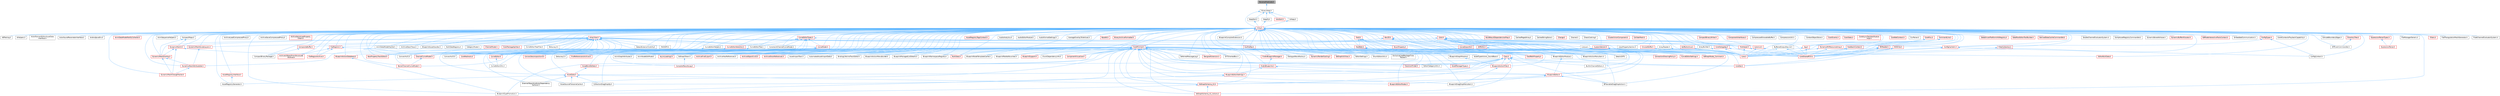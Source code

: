 digraph "ReversePredicate.h"
{
 // INTERACTIVE_SVG=YES
 // LATEX_PDF_SIZE
  bgcolor="transparent";
  edge [fontname=Helvetica,fontsize=10,labelfontname=Helvetica,labelfontsize=10];
  node [fontname=Helvetica,fontsize=10,shape=box,height=0.2,width=0.4];
  Node1 [id="Node000001",label="ReversePredicate.h",height=0.2,width=0.4,color="gray40", fillcolor="grey60", style="filled", fontcolor="black",tooltip=" "];
  Node1 -> Node2 [id="edge1_Node000001_Node000002",dir="back",color="steelblue1",style="solid",tooltip=" "];
  Node2 [id="Node000002",label="BinaryHeap.h",height=0.2,width=0.4,color="grey40", fillcolor="white", style="filled",URL="$d7/da3/Algo_2Impl_2BinaryHeap_8h.html",tooltip=" "];
  Node2 -> Node3 [id="edge2_Node000002_Node000003",dir="back",color="steelblue1",style="solid",tooltip=" "];
  Node3 [id="Node000003",label="Array.h",height=0.2,width=0.4,color="red", fillcolor="#FFF0F0", style="filled",URL="$df/dd0/Array_8h.html",tooltip=" "];
  Node3 -> Node4 [id="edge3_Node000003_Node000004",dir="back",color="steelblue1",style="solid",tooltip=" "];
  Node4 [id="Node000004",label="ABTesting.h",height=0.2,width=0.4,color="grey40", fillcolor="white", style="filled",URL="$d6/dec/ABTesting_8h.html",tooltip=" "];
  Node3 -> Node5 [id="edge4_Node000003_Node000005",dir="back",color="steelblue1",style="solid",tooltip=" "];
  Node5 [id="Node000005",label="AIHelpers.h",height=0.2,width=0.4,color="grey40", fillcolor="white", style="filled",URL="$d1/d0d/AIHelpers_8h.html",tooltip=" "];
  Node3 -> Node6 [id="edge5_Node000003_Node000006",dir="back",color="steelblue1",style="solid",tooltip=" "];
  Node6 [id="Node000006",label="ActorElementEditorAssetData\lInterface.h",height=0.2,width=0.4,color="grey40", fillcolor="white", style="filled",URL="$d9/d7b/ActorElementEditorAssetDataInterface_8h.html",tooltip=" "];
  Node3 -> Node7 [id="edge6_Node000003_Node000007",dir="back",color="steelblue1",style="solid",tooltip=" "];
  Node7 [id="Node000007",label="ActorSoundParameterInterface.h",height=0.2,width=0.4,color="grey40", fillcolor="white", style="filled",URL="$de/d9f/ActorSoundParameterInterface_8h.html",tooltip=" "];
  Node3 -> Node8 [id="edge7_Node000003_Node000008",dir="back",color="steelblue1",style="solid",tooltip=" "];
  Node8 [id="Node000008",label="AndroidJavaEnv.h",height=0.2,width=0.4,color="grey40", fillcolor="white", style="filled",URL="$d6/d94/AndroidJavaEnv_8h.html",tooltip=" "];
  Node3 -> Node9 [id="edge8_Node000003_Node000009",dir="back",color="steelblue1",style="solid",tooltip=" "];
  Node9 [id="Node000009",label="AnimDataModelHasher.h",height=0.2,width=0.4,color="grey40", fillcolor="white", style="filled",URL="$d1/d21/AnimDataModelHasher_8h.html",tooltip=" "];
  Node3 -> Node10 [id="edge9_Node000003_Node000010",dir="back",color="steelblue1",style="solid",tooltip=" "];
  Node10 [id="Node000010",label="AnimDataModelNotifyCollector.h",height=0.2,width=0.4,color="red", fillcolor="#FFF0F0", style="filled",URL="$dc/d99/AnimDataModelNotifyCollector_8h.html",tooltip=" "];
  Node3 -> Node179 [id="edge10_Node000003_Node000179",dir="back",color="steelblue1",style="solid",tooltip=" "];
  Node179 [id="Node000179",label="AnimGraphAttributes.h",height=0.2,width=0.4,color="grey40", fillcolor="white", style="filled",URL="$d3/d40/AnimGraphAttributes_8h.html",tooltip=" "];
  Node3 -> Node180 [id="edge11_Node000003_Node000180",dir="back",color="steelblue1",style="solid",tooltip=" "];
  Node180 [id="Node000180",label="AnimNodeEditMode.h",height=0.2,width=0.4,color="grey40", fillcolor="white", style="filled",URL="$df/df6/AnimNodeEditMode_8h.html",tooltip=" "];
  Node3 -> Node181 [id="edge12_Node000003_Node000181",dir="back",color="steelblue1",style="solid",tooltip=" "];
  Node181 [id="Node000181",label="AnimSequenceHelpers.h",height=0.2,width=0.4,color="grey40", fillcolor="white", style="filled",URL="$dd/d12/AnimSequenceHelpers_8h.html",tooltip=" "];
  Node3 -> Node182 [id="edge13_Node000003_Node000182",dir="back",color="steelblue1",style="solid",tooltip=" "];
  Node182 [id="Node000182",label="App.h",height=0.2,width=0.4,color="red", fillcolor="#FFF0F0", style="filled",URL="$de/d8b/App_8h.html",tooltip=" "];
  Node182 -> Node184 [id="edge14_Node000182_Node000184",dir="back",color="steelblue1",style="solid",tooltip=" "];
  Node184 [id="Node000184",label="Core.h",height=0.2,width=0.4,color="red", fillcolor="#FFF0F0", style="filled",URL="$d6/dd7/Core_8h.html",tooltip=" "];
  Node182 -> Node190 [id="edge15_Node000182_Node000190",dir="back",color="steelblue1",style="solid",tooltip=" "];
  Node190 [id="Node000190",label="CoreSharedPCH.h",height=0.2,width=0.4,color="red", fillcolor="#FFF0F0", style="filled",URL="$d8/de5/CoreSharedPCH_8h.html",tooltip=" "];
  Node3 -> Node1001 [id="edge16_Node000003_Node001001",dir="back",color="steelblue1",style="solid",tooltip=" "];
  Node1001 [id="Node001001",label="ArchiveFindCulprit.h",height=0.2,width=0.4,color="red", fillcolor="#FFF0F0", style="filled",URL="$de/d30/ArchiveFindCulprit_8h.html",tooltip=" "];
  Node3 -> Node1002 [id="edge17_Node000003_Node001002",dir="back",color="steelblue1",style="solid",tooltip=" "];
  Node1002 [id="Node001002",label="ArchiveHasReferences.h",height=0.2,width=0.4,color="grey40", fillcolor="white", style="filled",URL="$d8/df1/ArchiveHasReferences_8h.html",tooltip=" "];
  Node3 -> Node1003 [id="edge18_Node000003_Node001003",dir="back",color="steelblue1",style="solid",tooltip=" "];
  Node1003 [id="Node001003",label="ArchiveLoadCompressedProxy.h",height=0.2,width=0.4,color="grey40", fillcolor="white", style="filled",URL="$d0/deb/ArchiveLoadCompressedProxy_8h.html",tooltip=" "];
  Node3 -> Node1004 [id="edge19_Node000003_Node001004",dir="back",color="steelblue1",style="solid",tooltip=" "];
  Node1004 [id="Node001004",label="ArchiveObjectCrc32.h",height=0.2,width=0.4,color="red", fillcolor="#FFF0F0", style="filled",URL="$d8/d12/ArchiveObjectCrc32_8h.html",tooltip=" "];
  Node3 -> Node1005 [id="edge20_Node000003_Node001005",dir="back",color="steelblue1",style="solid",tooltip=" "];
  Node1005 [id="Node001005",label="ArchiveSaveCompressedProxy.h",height=0.2,width=0.4,color="grey40", fillcolor="white", style="filled",URL="$d4/dee/ArchiveSaveCompressedProxy_8h.html",tooltip=" "];
  Node3 -> Node1006 [id="edge21_Node000003_Node001006",dir="back",color="steelblue1",style="solid",tooltip=" "];
  Node1006 [id="Node001006",label="ArchiveSerializedProperty\lChain.h",height=0.2,width=0.4,color="red", fillcolor="#FFF0F0", style="filled",URL="$d0/dd3/ArchiveSerializedPropertyChain_8h.html",tooltip=" "];
  Node3 -> Node1011 [id="edge22_Node000003_Node001011",dir="back",color="steelblue1",style="solid",tooltip=" "];
  Node1011 [id="Node001011",label="ArchiveShowReferences.h",height=0.2,width=0.4,color="red", fillcolor="#FFF0F0", style="filled",URL="$db/d28/ArchiveShowReferences_8h.html",tooltip=" "];
  Node3 -> Node1012 [id="edge23_Node000003_Node001012",dir="back",color="steelblue1",style="solid",tooltip=" "];
  Node1012 [id="Node001012",label="ArchiveStackTrace.h",height=0.2,width=0.4,color="grey40", fillcolor="white", style="filled",URL="$d9/d16/ArchiveStackTrace_8h.html",tooltip=" "];
  Node3 -> Node1013 [id="edge24_Node000003_Node001013",dir="back",color="steelblue1",style="solid",tooltip=" "];
  Node1013 [id="Node001013",label="ArchiveUObjectFromStructured\lArchive.h",height=0.2,width=0.4,color="red", fillcolor="#FFF0F0", style="filled",URL="$d2/d52/ArchiveUObjectFromStructuredArchive_8h.html",tooltip=" "];
  Node3 -> Node1014 [id="edge25_Node000003_Node001014",dir="back",color="steelblue1",style="solid",tooltip=" "];
  Node1014 [id="Node001014",label="ArrayBuilder.h",height=0.2,width=0.4,color="grey40", fillcolor="white", style="filled",URL="$d1/d4b/ArrayBuilder_8h.html",tooltip=" "];
  Node1014 -> Node184 [id="edge26_Node001014_Node000184",dir="back",color="steelblue1",style="solid",tooltip=" "];
  Node3 -> Node1015 [id="edge27_Node000003_Node001015",dir="back",color="steelblue1",style="solid",tooltip=" "];
  Node1015 [id="Node001015",label="ArrayReader.h",height=0.2,width=0.4,color="grey40", fillcolor="white", style="filled",URL="$d8/d40/ArrayReader_8h.html",tooltip=" "];
  Node1015 -> Node184 [id="edge28_Node001015_Node000184",dir="back",color="steelblue1",style="solid",tooltip=" "];
  Node3 -> Node1016 [id="edge29_Node000003_Node001016",dir="back",color="steelblue1",style="solid",tooltip=" "];
  Node1016 [id="Node001016",label="ArrayView.h",height=0.2,width=0.4,color="red", fillcolor="#FFF0F0", style="filled",URL="$d7/df4/ArrayView_8h.html",tooltip=" "];
  Node1016 -> Node9 [id="edge30_Node001016_Node000009",dir="back",color="steelblue1",style="solid",tooltip=" "];
  Node1016 -> Node1012 [id="edge31_Node001016_Node001012",dir="back",color="steelblue1",style="solid",tooltip=" "];
  Node1016 -> Node1020 [id="edge32_Node001016_Node001020",dir="back",color="steelblue1",style="solid",tooltip=" "];
  Node1020 [id="Node001020",label="AssetData.h",height=0.2,width=0.4,color="red", fillcolor="#FFF0F0", style="filled",URL="$d9/d19/AssetData_8h.html",tooltip=" "];
  Node1020 -> Node1040 [id="edge33_Node001020_Node001040",dir="back",color="steelblue1",style="solid",tooltip=" "];
  Node1040 [id="Node001040",label="AssetRegistryGenerator.h",height=0.2,width=0.4,color="grey40", fillcolor="white", style="filled",URL="$df/dd1/AssetRegistryGenerator_8h.html",tooltip=" "];
  Node1020 -> Node1042 [id="edge34_Node001020_Node001042",dir="back",color="steelblue1",style="solid",tooltip=" "];
  Node1042 [id="Node001042",label="AssetSourceFilenameCache.h",height=0.2,width=0.4,color="grey40", fillcolor="white", style="filled",URL="$dd/d16/AssetSourceFilenameCache_8h.html",tooltip=" "];
  Node1020 -> Node1058 [id="edge35_Node001020_Node001058",dir="back",color="steelblue1",style="solid",tooltip=" "];
  Node1058 [id="Node001058",label="CollectionDragDropOp.h",height=0.2,width=0.4,color="grey40", fillcolor="white", style="filled",URL="$d6/d23/CollectionDragDropOp_8h.html",tooltip=" "];
  Node1020 -> Node1196 [id="edge36_Node001020_Node001196",dir="back",color="steelblue1",style="solid",tooltip=" "];
  Node1196 [id="Node001196",label="EdGraphSchema_K2.h",height=0.2,width=0.4,color="red", fillcolor="#FFF0F0", style="filled",URL="$d0/dcf/EdGraphSchema__K2_8h.html",tooltip=" "];
  Node1196 -> Node1200 [id="edge37_Node001196_Node001200",dir="back",color="steelblue1",style="solid",tooltip=" "];
  Node1200 [id="Node001200",label="BlueprintTypePromotion.h",height=0.2,width=0.4,color="grey40", fillcolor="white", style="filled",URL="$d2/d23/BlueprintTypePromotion_8h.html",tooltip=" "];
  Node1196 -> Node1201 [id="edge38_Node001196_Node001201",dir="back",color="steelblue1",style="solid",tooltip=" "];
  Node1201 [id="Node001201",label="EdGraphSchema_K2_Actions.h",height=0.2,width=0.4,color="red", fillcolor="#FFF0F0", style="filled",URL="$d8/d9c/EdGraphSchema__K2__Actions_8h.html",tooltip=" "];
  Node1020 -> Node1360 [id="edge39_Node001020_Node001360",dir="back",color="steelblue1",style="solid",tooltip=" "];
  Node1360 [id="Node001360",label="ExternalObjectAndActorDependency\lGatherer.h",height=0.2,width=0.4,color="grey40", fillcolor="white", style="filled",URL="$d3/d4e/ExternalObjectAndActorDependencyGatherer_8h.html",tooltip=" "];
  Node1016 -> Node1522 [id="edge40_Node001016_Node001522",dir="back",color="steelblue1",style="solid",tooltip=" "];
  Node1522 [id="Node001522",label="AsyncLoading2.h",height=0.2,width=0.4,color="red", fillcolor="#FFF0F0", style="filled",URL="$dd/db7/AsyncLoading2_8h.html",tooltip=" "];
  Node1016 -> Node1552 [id="edge41_Node001016_Node001552",dir="back",color="steelblue1",style="solid",tooltip=" "];
  Node1552 [id="Node001552",label="BezierChannelCurveModel.h",height=0.2,width=0.4,color="red", fillcolor="#FFF0F0", style="filled",URL="$d3/d63/BezierChannelCurveModel_8h.html",tooltip=" "];
  Node1016 -> Node1556 [id="edge42_Node001016_Node001556",dir="back",color="steelblue1",style="solid",tooltip=" "];
  Node1556 [id="Node001556",label="BlueprintAssetHandler.h",height=0.2,width=0.4,color="grey40", fillcolor="white", style="filled",URL="$d0/d84/BlueprintAssetHandler_8h.html",tooltip=" "];
  Node1016 -> Node1558 [id="edge43_Node001016_Node001558",dir="back",color="steelblue1",style="solid",tooltip=" "];
  Node1558 [id="Node001558",label="BoolPropertyTrackEditor.h",height=0.2,width=0.4,color="red", fillcolor="#FFF0F0", style="filled",URL="$db/d07/BoolPropertyTrackEditor_8h.html",tooltip=" "];
  Node1016 -> Node1560 [id="edge44_Node001016_Node001560",dir="back",color="steelblue1",style="solid",tooltip=" "];
  Node1560 [id="Node001560",label="BulkDataRegistry.h",height=0.2,width=0.4,color="grey40", fillcolor="white", style="filled",URL="$da/db4/BulkDataRegistry_8h.html",tooltip=" "];
  Node1016 -> Node1782 [id="edge45_Node001016_Node001782",dir="back",color="steelblue1",style="solid",tooltip=" "];
  Node1782 [id="Node001782",label="CategoryModel.h",height=0.2,width=0.4,color="grey40", fillcolor="white", style="filled",URL="$db/dfe/CategoryModel_8h.html",tooltip=" "];
  Node1016 -> Node3024 [id="edge46_Node001016_Node003024",dir="back",color="steelblue1",style="solid",tooltip=" "];
  Node3024 [id="Node003024",label="ChannelCurveModel.h",height=0.2,width=0.4,color="red", fillcolor="#FFF0F0", style="filled",URL="$de/dfa/ChannelCurveModel_8h.html",tooltip=" "];
  Node3024 -> Node1552 [id="edge47_Node003024_Node001552",dir="back",color="steelblue1",style="solid",tooltip=" "];
  Node1016 -> Node1783 [id="edge48_Node001016_Node001783",dir="back",color="steelblue1",style="solid",tooltip=" "];
  Node1783 [id="Node001783",label="ChannelModel.h",height=0.2,width=0.4,color="red", fillcolor="#FFF0F0", style="filled",URL="$de/d30/ChannelModel_8h.html",tooltip=" "];
  Node1016 -> Node4209 [id="edge49_Node001016_Node004209",dir="back",color="steelblue1",style="solid",tooltip=" "];
  Node4209 [id="Node004209",label="CompositeBuffer.h",height=0.2,width=0.4,color="red", fillcolor="#FFF0F0", style="filled",URL="$da/d4b/CompositeBuffer_8h.html",tooltip=" "];
  Node4209 -> Node1606 [id="edge50_Node004209_Node001606",dir="back",color="steelblue1",style="solid",tooltip=" "];
  Node1606 [id="Node001606",label="CompactBinaryPackage.h",height=0.2,width=0.4,color="grey40", fillcolor="white", style="filled",URL="$de/d7e/CompactBinaryPackage_8h.html",tooltip=" "];
  Node1016 -> Node3026 [id="edge51_Node001016_Node003026",dir="back",color="steelblue1",style="solid",tooltip=" "];
  Node3026 [id="Node003026",label="ConstraintChannelCurveModel.h",height=0.2,width=0.4,color="grey40", fillcolor="white", style="filled",URL="$d9/d5f/ConstraintChannelCurveModel_8h.html",tooltip=" "];
  Node1016 -> Node4214 [id="edge52_Node001016_Node004214",dir="back",color="steelblue1",style="solid",tooltip=" "];
  Node4214 [id="Node004214",label="ConvexHull2.h",height=0.2,width=0.4,color="grey40", fillcolor="white", style="filled",URL="$df/dc5/ConvexHull2_8h.html",tooltip=" "];
  Node1016 -> Node4215 [id="edge53_Node001016_Node004215",dir="back",color="steelblue1",style="solid",tooltip=" "];
  Node4215 [id="Node004215",label="ConvexHull3.h",height=0.2,width=0.4,color="grey40", fillcolor="white", style="filled",URL="$d2/d83/ConvexHull3_8h.html",tooltip=" "];
  Node1016 -> Node1565 [id="edge54_Node001016_Node001565",dir="back",color="steelblue1",style="solid",tooltip=" "];
  Node1565 [id="Node001565",label="CookPackageSplitter.h",height=0.2,width=0.4,color="red", fillcolor="#FFF0F0", style="filled",URL="$da/db3/CookPackageSplitter_8h.html",tooltip=" "];
  Node1016 -> Node184 [id="edge55_Node001016_Node000184",dir="back",color="steelblue1",style="solid",tooltip=" "];
  Node1016 -> Node1614 [id="edge56_Node001016_Node001614",dir="back",color="steelblue1",style="solid",tooltip=" "];
  Node1614 [id="Node001614",label="CoreDelegates.h",height=0.2,width=0.4,color="red", fillcolor="#FFF0F0", style="filled",URL="$d9/dc2/CoreDelegates_8h.html",tooltip=" "];
  Node1614 -> Node184 [id="edge57_Node001614_Node000184",dir="back",color="steelblue1",style="solid",tooltip=" "];
  Node1614 -> Node190 [id="edge58_Node001614_Node000190",dir="back",color="steelblue1",style="solid",tooltip=" "];
  Node1016 -> Node4216 [id="edge59_Node001016_Node004216",dir="back",color="steelblue1",style="solid",tooltip=" "];
  Node4216 [id="Node004216",label="CoreRedirects.h",height=0.2,width=0.4,color="red", fillcolor="#FFF0F0", style="filled",URL="$d1/d15/CoreRedirects_8h.html",tooltip=" "];
  Node1016 -> Node190 [id="edge60_Node001016_Node000190",dir="back",color="steelblue1",style="solid",tooltip=" "];
  Node1016 -> Node1646 [id="edge61_Node001016_Node001646",dir="back",color="steelblue1",style="solid",tooltip=" "];
  Node1646 [id="Node001646",label="CurveEditor.h",height=0.2,width=0.4,color="red", fillcolor="#FFF0F0", style="filled",URL="$d1/d27/CurveEditor_8h.html",tooltip=" "];
  Node1646 -> Node1656 [id="edge62_Node001646_Node001656",dir="back",color="steelblue1",style="solid",tooltip=" "];
  Node1656 [id="Node001656",label="CurveEditorUtils.h",height=0.2,width=0.4,color="grey40", fillcolor="white", style="filled",URL="$d3/d81/CurveEditorUtils_8h.html",tooltip=" "];
  Node1016 -> Node4217 [id="edge63_Node001016_Node004217",dir="back",color="steelblue1",style="solid",tooltip=" "];
  Node4217 [id="Node004217",label="CurveEditorSelection.h",height=0.2,width=0.4,color="red", fillcolor="#FFF0F0", style="filled",URL="$d3/def/CurveEditorSelection_8h.html",tooltip=" "];
  Node4217 -> Node1646 [id="edge64_Node004217_Node001646",dir="back",color="steelblue1",style="solid",tooltip=" "];
  Node1016 -> Node4219 [id="edge65_Node001016_Node004219",dir="back",color="steelblue1",style="solid",tooltip=" "];
  Node4219 [id="Node004219",label="CurveEditorTree.h",height=0.2,width=0.4,color="grey40", fillcolor="white", style="filled",URL="$dc/d32/CurveEditorTree_8h.html",tooltip=" "];
  Node4219 -> Node1646 [id="edge66_Node004219_Node001646",dir="back",color="steelblue1",style="solid",tooltip=" "];
  Node1016 -> Node4220 [id="edge67_Node001016_Node004220",dir="back",color="steelblue1",style="solid",tooltip=" "];
  Node4220 [id="Node004220",label="CurveEditorTreeFilter.h",height=0.2,width=0.4,color="grey40", fillcolor="white", style="filled",URL="$d6/dcd/CurveEditorTreeFilter_8h.html",tooltip=" "];
  Node1016 -> Node3027 [id="edge68_Node001016_Node003027",dir="back",color="steelblue1",style="solid",tooltip=" "];
  Node3027 [id="Node003027",label="CurveModel.h",height=0.2,width=0.4,color="red", fillcolor="#FFF0F0", style="filled",URL="$de/d1c/CurveModel_8h.html",tooltip=" "];
  Node3027 -> Node3024 [id="edge69_Node003027_Node003024",dir="back",color="steelblue1",style="solid",tooltip=" "];
  Node3027 -> Node1646 [id="edge70_Node003027_Node001646",dir="back",color="steelblue1",style="solid",tooltip=" "];
  Node3027 -> Node1656 [id="edge71_Node003027_Node001656",dir="back",color="steelblue1",style="solid",tooltip=" "];
  Node1016 -> Node4221 [id="edge72_Node001016_Node004221",dir="back",color="steelblue1",style="solid",tooltip=" "];
  Node4221 [id="Node004221",label="Delaunay2.h",height=0.2,width=0.4,color="grey40", fillcolor="white", style="filled",URL="$d2/d4c/Delaunay2_8h.html",tooltip=" "];
  Node1016 -> Node4222 [id="edge73_Node001016_Node004222",dir="back",color="steelblue1",style="solid",tooltip=" "];
  Node4222 [id="Node004222",label="Delaunay3.h",height=0.2,width=0.4,color="grey40", fillcolor="white", style="filled",URL="$d1/d5b/Delaunay3_8h.html",tooltip=" "];
  Node1016 -> Node4223 [id="edge74_Node001016_Node004223",dir="back",color="steelblue1",style="solid",tooltip=" "];
  Node4223 [id="Node004223",label="DetectExteriorVisibility.h",height=0.2,width=0.4,color="grey40", fillcolor="white", style="filled",URL="$da/d70/DetectExteriorVisibility_8h.html",tooltip=" "];
  Node1016 -> Node4224 [id="edge75_Node001016_Node004224",dir="back",color="steelblue1",style="solid",tooltip=" "];
  Node4224 [id="Node004224",label="DynamicMesh3.h",height=0.2,width=0.4,color="red", fillcolor="#FFF0F0", style="filled",URL="$d5/d34/DynamicMesh3_8h.html",tooltip=" "];
  Node4224 -> Node4227 [id="edge76_Node004224_Node004227",dir="back",color="steelblue1",style="solid",tooltip=" "];
  Node4227 [id="Node004227",label="ConvexDecomposition3.h",height=0.2,width=0.4,color="red", fillcolor="#FFF0F0", style="filled",URL="$d4/d2b/ConvexDecomposition3_8h.html",tooltip=" "];
  Node4224 -> Node4233 [id="edge77_Node004224_Node004233",dir="back",color="steelblue1",style="solid",tooltip=" "];
  Node4233 [id="Node004233",label="DynamicMeshChangeTracker.h",height=0.2,width=0.4,color="red", fillcolor="#FFF0F0", style="filled",URL="$dd/df0/DynamicMeshChangeTracker_8h.html",tooltip=" "];
  Node4224 -> Node4285 [id="edge78_Node004224_Node004285",dir="back",color="steelblue1",style="solid",tooltip=" "];
  Node4285 [id="Node004285",label="DynamicMeshOverlay.h",height=0.2,width=0.4,color="red", fillcolor="#FFF0F0", style="filled",URL="$de/d26/DynamicMeshOverlay_8h.html",tooltip=" "];
  Node4285 -> Node4232 [id="edge79_Node004285_Node004232",dir="back",color="steelblue1",style="solid",tooltip=" "];
  Node4232 [id="Node004232",label="DynamicMeshAttributeSet.h",height=0.2,width=0.4,color="red", fillcolor="#FFF0F0", style="filled",URL="$d1/d88/DynamicMeshAttributeSet_8h.html",tooltip=" "];
  Node4232 -> Node4233 [id="edge80_Node004232_Node004233",dir="back",color="steelblue1",style="solid",tooltip=" "];
  Node4285 -> Node4233 [id="edge81_Node004285_Node004233",dir="back",color="steelblue1",style="solid",tooltip=" "];
  Node1016 -> Node4232 [id="edge82_Node001016_Node004232",dir="back",color="steelblue1",style="solid",tooltip=" "];
  Node1016 -> Node4285 [id="edge83_Node001016_Node004285",dir="back",color="steelblue1",style="solid",tooltip=" "];
  Node1016 -> Node4279 [id="edge84_Node001016_Node004279",dir="back",color="steelblue1",style="solid",tooltip=" "];
  Node4279 [id="Node004279",label="DynamicMeshSculptLayers.h",height=0.2,width=0.4,color="red", fillcolor="#FFF0F0", style="filled",URL="$da/df3/DynamicMeshSculptLayers_8h.html",tooltip=" "];
  Node4279 -> Node4232 [id="edge85_Node004279_Node004232",dir="back",color="steelblue1",style="solid",tooltip=" "];
  Node1016 -> Node1201 [id="edge86_Node001016_Node001201",dir="back",color="steelblue1",style="solid",tooltip=" "];
  Node1016 -> Node4360 [id="edge87_Node001016_Node004360",dir="back",color="steelblue1",style="solid",tooltip=" "];
  Node4360 [id="Node004360",label="FileHelper.h",height=0.2,width=0.4,color="red", fillcolor="#FFF0F0", style="filled",URL="$d8/dfe/FileHelper_8h.html",tooltip=" "];
  Node4360 -> Node184 [id="edge88_Node004360_Node000184",dir="back",color="steelblue1",style="solid",tooltip=" "];
  Node4360 -> Node190 [id="edge89_Node004360_Node000190",dir="back",color="steelblue1",style="solid",tooltip=" "];
  Node1016 -> Node4363 [id="edge90_Node001016_Node004363",dir="back",color="steelblue1",style="solid",tooltip=" "];
  Node4363 [id="Node004363",label="FileRegions.h",height=0.2,width=0.4,color="red", fillcolor="#FFF0F0", style="filled",URL="$d0/d11/FileRegions_8h.html",tooltip=" "];
  Node4363 -> Node1013 [id="edge91_Node004363_Node001013",dir="back",color="steelblue1",style="solid",tooltip=" "];
  Node4363 -> Node2503 [id="edge92_Node004363_Node002503",dir="back",color="steelblue1",style="solid",tooltip=" "];
  Node2503 [id="Node002503",label="BulkData.h",height=0.2,width=0.4,color="red", fillcolor="#FFF0F0", style="filled",URL="$d4/d8e/BulkData_8h.html",tooltip=" "];
  Node4363 -> Node4364 [id="edge93_Node004363_Node004364",dir="back",color="steelblue1",style="solid",tooltip=" "];
  Node4364 [id="Node004364",label="FileRegionArchive.h",height=0.2,width=0.4,color="red", fillcolor="#FFF0F0", style="filled",URL="$d1/dfe/FileRegionArchive_8h.html",tooltip=" "];
  Node1016 -> Node6843 [id="edge94_Node001016_Node006843",dir="back",color="steelblue1",style="solid",tooltip=" "];
  Node6843 [id="Node006843",label="FindReferencersArchive.h",height=0.2,width=0.4,color="red", fillcolor="#FFF0F0", style="filled",URL="$d5/d8f/FindReferencersArchive_8h.html",tooltip=" "];
  Node1016 -> Node7941 [id="edge95_Node001016_Node007941",dir="back",color="steelblue1",style="solid",tooltip=" "];
  Node7941 [id="Node007941",label="FitKDOP3.h",height=0.2,width=0.4,color="grey40", fillcolor="white", style="filled",URL="$d8/ded/FitKDOP3_8h.html",tooltip=" "];
  Node3 -> Node4561 [id="edge96_Node000003_Node004561",dir="back",color="steelblue1",style="solid",tooltip=" "];
  Node4561 [id="Node004561",label="AssetBundleData.h",height=0.2,width=0.4,color="red", fillcolor="#FFF0F0", style="filled",URL="$df/d47/AssetBundleData_8h.html",tooltip=" "];
  Node4561 -> Node1020 [id="edge97_Node004561_Node001020",dir="back",color="steelblue1",style="solid",tooltip=" "];
  Node3 -> Node1020 [id="edge98_Node000003_Node001020",dir="back",color="steelblue1",style="solid",tooltip=" "];
  Node3 -> Node4538 [id="edge99_Node000003_Node004538",dir="back",color="steelblue1",style="solid",tooltip=" "];
  Node4538 [id="Node004538",label="AssetImportTask.h",height=0.2,width=0.4,color="grey40", fillcolor="white", style="filled",URL="$d7/d65/AssetImportTask_8h.html",tooltip=" "];
  Node3 -> Node4579 [id="edge100_Node000003_Node004579",dir="back",color="steelblue1",style="solid",tooltip=" "];
  Node4579 [id="Node004579",label="AssetManagerTypes.h",height=0.2,width=0.4,color="red", fillcolor="#FFF0F0", style="filled",URL="$d6/d98/AssetManagerTypes_8h.html",tooltip=" "];
  Node3 -> Node1040 [id="edge101_Node000003_Node001040",dir="back",color="steelblue1",style="solid",tooltip=" "];
  Node3 -> Node6421 [id="edge102_Node000003_Node006421",dir="back",color="steelblue1",style="solid",tooltip=" "];
  Node6421 [id="Node006421",label="AssetRegistryInterface.h",height=0.2,width=0.4,color="red", fillcolor="#FFF0F0", style="filled",URL="$d5/d26/AssetRegistryInterface_8h.html",tooltip=" "];
  Node6421 -> Node1040 [id="edge103_Node006421_Node001040",dir="back",color="steelblue1",style="solid",tooltip=" "];
  Node3 -> Node4367 [id="edge104_Node000003_Node004367",dir="back",color="steelblue1",style="solid",tooltip=" "];
  Node4367 [id="Node004367",label="AssetRegistryTagsContext.h",height=0.2,width=0.4,color="red", fillcolor="#FFF0F0", style="filled",URL="$d1/d74/AssetRegistryTagsContext_8h.html",tooltip=" "];
  Node3 -> Node1042 [id="edge105_Node000003_Node001042",dir="back",color="steelblue1",style="solid",tooltip=" "];
  Node3 -> Node6594 [id="edge106_Node000003_Node006594",dir="back",color="steelblue1",style="solid",tooltip=" "];
  Node6594 [id="Node006594",label="AssetTypeActions_SoundBase.h",height=0.2,width=0.4,color="grey40", fillcolor="white", style="filled",URL="$db/d4e/AssetTypeActions__SoundBase_8h.html",tooltip=" "];
  Node3 -> Node1522 [id="edge107_Node000003_Node001522",dir="back",color="steelblue1",style="solid",tooltip=" "];
  Node3 -> Node6820 [id="edge108_Node000003_Node006820",dir="back",color="steelblue1",style="solid",tooltip=" "];
  Node6820 [id="Node006820",label="AudioAnalytics.h",height=0.2,width=0.4,color="grey40", fillcolor="white", style="filled",URL="$dc/d3f/AudioAnalytics_8h.html",tooltip=" "];
  Node3 -> Node862 [id="edge109_Node000003_Node000862",dir="back",color="steelblue1",style="solid",tooltip=" "];
  Node862 [id="Node000862",label="AudioEditorModule.h",height=0.2,width=0.4,color="grey40", fillcolor="white", style="filled",URL="$d4/d28/AudioEditorModule_8h.html",tooltip=" "];
  Node3 -> Node6422 [id="edge110_Node000003_Node006422",dir="back",color="steelblue1",style="solid",tooltip=" "];
  Node6422 [id="Node006422",label="AudioFormatSettings.h",height=0.2,width=0.4,color="grey40", fillcolor="white", style="filled",URL="$d7/d79/AudioFormatSettings_8h.html",tooltip=" "];
  Node3 -> Node4541 [id="edge111_Node000003_Node004541",dir="back",color="steelblue1",style="solid",tooltip=" "];
  Node4541 [id="Node004541",label="AutomatedAssetImportData.h",height=0.2,width=0.4,color="grey40", fillcolor="white", style="filled",URL="$dd/d4f/AutomatedAssetImportData_8h.html",tooltip=" "];
  Node3 -> Node8393 [id="edge112_Node000003_Node008393",dir="back",color="steelblue1",style="solid",tooltip=" "];
  Node8393 [id="Node008393",label="AverageOverlayToVertices.h",height=0.2,width=0.4,color="grey40", fillcolor="white", style="filled",URL="$d8/d66/AverageOverlayToVertices_8h.html",tooltip=" "];
  Node3 -> Node864 [id="edge113_Node000003_Node000864",dir="back",color="steelblue1",style="solid",tooltip=" "];
  Node864 [id="Node000864",label="BPVariableDragDropAction.h",height=0.2,width=0.4,color="grey40", fillcolor="white", style="filled",URL="$dd/d23/BPVariableDragDropAction_8h.html",tooltip=" "];
  Node3 -> Node8394 [id="edge114_Node000003_Node008394",dir="back",color="steelblue1",style="solid",tooltip=" "];
  Node8394 [id="Node008394",label="Base64.h",height=0.2,width=0.4,color="red", fillcolor="#FFF0F0", style="filled",URL="$d1/dbd/Base64_8h.html",tooltip=" "];
  Node3 -> Node1552 [id="edge115_Node000003_Node001552",dir="back",color="steelblue1",style="solid",tooltip=" "];
  Node3 -> Node8395 [id="edge116_Node000003_Node008395",dir="back",color="steelblue1",style="solid",tooltip=" "];
  Node8395 [id="Node008395",label="BinaryArchiveFormatter.h",height=0.2,width=0.4,color="red", fillcolor="#FFF0F0", style="filled",URL="$d2/d01/BinaryArchiveFormatter_8h.html",tooltip=" "];
  Node3 -> Node1792 [id="edge117_Node000003_Node001792",dir="back",color="steelblue1",style="solid",tooltip=" "];
  Node1792 [id="Node001792",label="BindingLifetimeTrackEditor.h",height=0.2,width=0.4,color="grey40", fillcolor="white", style="filled",URL="$db/d3c/BindingLifetimeTrackEditor_8h.html",tooltip=" "];
  Node3 -> Node8498 [id="edge118_Node000003_Node008498",dir="back",color="steelblue1",style="solid",tooltip=" "];
  Node8498 [id="Node008498",label="BitReader.h",height=0.2,width=0.4,color="red", fillcolor="#FFF0F0", style="filled",URL="$dd/d8b/BitReader_8h.html",tooltip=" "];
  Node8498 -> Node184 [id="edge119_Node008498_Node000184",dir="back",color="steelblue1",style="solid",tooltip=" "];
  Node8498 -> Node5159 [id="edge120_Node008498_Node005159",dir="back",color="steelblue1",style="solid",tooltip=" "];
  Node5159 [id="Node005159",label="CoreNet.h",height=0.2,width=0.4,color="red", fillcolor="#FFF0F0", style="filled",URL="$da/d1a/CoreNet_8h.html",tooltip=" "];
  Node8498 -> Node190 [id="edge121_Node008498_Node000190",dir="back",color="steelblue1",style="solid",tooltip=" "];
  Node3 -> Node8500 [id="edge122_Node000003_Node008500",dir="back",color="steelblue1",style="solid",tooltip=" "];
  Node8500 [id="Node008500",label="BitWriter.h",height=0.2,width=0.4,color="red", fillcolor="#FFF0F0", style="filled",URL="$d5/d10/BitWriter_8h.html",tooltip=" "];
  Node8500 -> Node184 [id="edge123_Node008500_Node000184",dir="back",color="steelblue1",style="solid",tooltip=" "];
  Node8500 -> Node5159 [id="edge124_Node008500_Node005159",dir="back",color="steelblue1",style="solid",tooltip=" "];
  Node8500 -> Node190 [id="edge125_Node008500_Node000190",dir="back",color="steelblue1",style="solid",tooltip=" "];
  Node3 -> Node4443 [id="edge126_Node000003_Node004443",dir="back",color="steelblue1",style="solid",tooltip=" "];
  Node4443 [id="Node004443",label="BlueprintActionDatabase.h",height=0.2,width=0.4,color="red", fillcolor="#FFF0F0", style="filled",URL="$d4/dae/BlueprintActionDatabase_8h.html",tooltip=" "];
  Node4443 -> Node1200 [id="edge127_Node004443_Node001200",dir="back",color="steelblue1",style="solid",tooltip=" "];
  Node3 -> Node2855 [id="edge128_Node000003_Node002855",dir="back",color="steelblue1",style="solid",tooltip=" "];
  Node2855 [id="Node002855",label="BlueprintActionFilter.h",height=0.2,width=0.4,color="red", fillcolor="#FFF0F0", style="filled",URL="$d5/d2a/BlueprintActionFilter_8h.html",tooltip=" "];
  Node2855 -> Node865 [id="edge129_Node002855_Node000865",dir="back",color="steelblue1",style="solid",tooltip=" "];
  Node865 [id="Node000865",label="BlueprintDragDropMenuItem.h",height=0.2,width=0.4,color="grey40", fillcolor="white", style="filled",URL="$dc/deb/BlueprintDragDropMenuItem_8h.html",tooltip=" "];
  Node3 -> Node1063 [id="edge130_Node000003_Node001063",dir="back",color="steelblue1",style="solid",tooltip=" "];
  Node1063 [id="Node001063",label="BlueprintActionMenuBuilder.h",height=0.2,width=0.4,color="grey40", fillcolor="white", style="filled",URL="$dd/dea/BlueprintActionMenuBuilder_8h.html",tooltip=" "];
  Node3 -> Node1064 [id="edge131_Node000003_Node001064",dir="back",color="steelblue1",style="solid",tooltip=" "];
  Node1064 [id="Node001064",label="BlueprintActionMenuItem.h",height=0.2,width=0.4,color="grey40", fillcolor="white", style="filled",URL="$d8/dca/BlueprintActionMenuItem_8h.html",tooltip=" "];
  Node3 -> Node1556 [id="edge132_Node000003_Node001556",dir="back",color="steelblue1",style="solid",tooltip=" "];
  Node3 -> Node4543 [id="edge133_Node000003_Node004543",dir="back",color="steelblue1",style="solid",tooltip=" "];
  Node4543 [id="Node004543",label="BlueprintCompilerExtension.h",height=0.2,width=0.4,color="grey40", fillcolor="white", style="filled",URL="$d3/dc0/BlueprintCompilerExtension_8h.html",tooltip=" "];
  Node3 -> Node865 [id="edge134_Node000003_Node000865",dir="back",color="steelblue1",style="solid",tooltip=" "];
  Node3 -> Node863 [id="edge135_Node000003_Node000863",dir="back",color="steelblue1",style="solid",tooltip=" "];
  Node863 [id="Node000863",label="BlueprintEditor.h",height=0.2,width=0.4,color="red", fillcolor="#FFF0F0", style="filled",URL="$df/d7d/BlueprintEditor_8h.html",tooltip=" "];
  Node863 -> Node864 [id="edge136_Node000863_Node000864",dir="back",color="steelblue1",style="solid",tooltip=" "];
  Node863 -> Node865 [id="edge137_Node000863_Node000865",dir="back",color="steelblue1",style="solid",tooltip=" "];
  Node863 -> Node866 [id="edge138_Node000863_Node000866",dir="back",color="steelblue1",style="solid",tooltip=" "];
  Node866 [id="Node000866",label="BlueprintEditorModes.h",height=0.2,width=0.4,color="red", fillcolor="#FFF0F0", style="filled",URL="$d9/d70/BlueprintEditorModes_8h.html",tooltip=" "];
  Node3 -> Node866 [id="edge139_Node000003_Node000866",dir="back",color="steelblue1",style="solid",tooltip=" "];
  Node3 -> Node875 [id="edge140_Node000003_Node000875",dir="back",color="steelblue1",style="solid",tooltip=" "];
  Node875 [id="Node000875",label="BlueprintEditorModule.h",height=0.2,width=0.4,color="grey40", fillcolor="white", style="filled",URL="$df/d39/BlueprintEditorModule_8h.html",tooltip=" "];
  Node875 -> Node863 [id="edge141_Node000875_Node000863",dir="back",color="steelblue1",style="solid",tooltip=" "];
  Node3 -> Node1338 [id="edge142_Node000003_Node001338",dir="back",color="steelblue1",style="solid",tooltip=" "];
  Node1338 [id="Node001338",label="BlueprintEditorSettings.h",height=0.2,width=0.4,color="red", fillcolor="#FFF0F0", style="filled",URL="$d4/dbc/BlueprintEditorSettings_8h.html",tooltip=" "];
  Node1338 -> Node1200 [id="edge143_Node001338_Node001200",dir="back",color="steelblue1",style="solid",tooltip=" "];
  Node3 -> Node6619 [id="edge144_Node000003_Node006619",dir="back",color="steelblue1",style="solid",tooltip=" "];
  Node6619 [id="Node006619",label="BlueprintGraphModule.h",height=0.2,width=0.4,color="grey40", fillcolor="white", style="filled",URL="$d8/d11/BlueprintGraphModule_8h.html",tooltip=" "];
  Node6619 -> Node2855 [id="edge145_Node006619_Node002855",dir="back",color="steelblue1",style="solid",tooltip=" "];
  Node3 -> Node5984 [id="edge146_Node000003_Node005984",dir="back",color="steelblue1",style="solid",tooltip=" "];
  Node5984 [id="Node005984",label="BlueprintManagedListDetails.h",height=0.2,width=0.4,color="grey40", fillcolor="white", style="filled",URL="$da/d22/BlueprintManagedListDetails_8h.html",tooltip=" "];
  Node3 -> Node4544 [id="edge147_Node000003_Node004544",dir="back",color="steelblue1",style="solid",tooltip=" "];
  Node4544 [id="Node004544",label="BlueprintNamespaceRegistry.h",height=0.2,width=0.4,color="grey40", fillcolor="white", style="filled",URL="$dc/dc7/BlueprintNamespaceRegistry_8h.html",tooltip=" "];
  Node3 -> Node2859 [id="edge148_Node000003_Node002859",dir="back",color="steelblue1",style="solid",tooltip=" "];
  Node2859 [id="Node002859",label="BlueprintNodeTemplateCache.h",height=0.2,width=0.4,color="grey40", fillcolor="white", style="filled",URL="$d7/d87/BlueprintNodeTemplateCache_8h.html",tooltip=" "];
  Node3 -> Node1066 [id="edge149_Node000003_Node001066",dir="back",color="steelblue1",style="solid",tooltip=" "];
  Node1066 [id="Node001066",label="BlueprintPaletteFavorites.h",height=0.2,width=0.4,color="grey40", fillcolor="white", style="filled",URL="$dd/d5a/BlueprintPaletteFavorites_8h.html",tooltip=" "];
  Node3 -> Node4545 [id="edge150_Node000003_Node004545",dir="back",color="steelblue1",style="solid",tooltip=" "];
  Node4545 [id="Node004545",label="BlueprintSupport.h",height=0.2,width=0.4,color="red", fillcolor="#FFF0F0", style="filled",URL="$d1/d6c/BlueprintSupport_8h.html",tooltip=" "];
  Node3 -> Node1200 [id="edge151_Node000003_Node001200",dir="back",color="steelblue1",style="solid",tooltip=" "];
  Node3 -> Node1558 [id="edge152_Node000003_Node001558",dir="back",color="steelblue1",style="solid",tooltip=" "];
  Node3 -> Node6433 [id="edge153_Node000003_Node006433",dir="back",color="steelblue1",style="solid",tooltip=" "];
  Node6433 [id="Node006433",label="Box2D.h",height=0.2,width=0.4,color="red", fillcolor="#FFF0F0", style="filled",URL="$d3/d1c/Box2D_8h.html",tooltip=" "];
  Node6433 -> Node4558 [id="edge154_Node006433_Node004558",dir="back",color="steelblue1",style="solid",tooltip=" "];
  Node4558 [id="Node004558",label="Class.h",height=0.2,width=0.4,color="red", fillcolor="#FFF0F0", style="filled",URL="$d4/d05/Class_8h.html",tooltip=" "];
  Node4558 -> Node4561 [id="edge155_Node004558_Node004561",dir="back",color="steelblue1",style="solid",tooltip=" "];
  Node4558 -> Node1020 [id="edge156_Node004558_Node001020",dir="back",color="steelblue1",style="solid",tooltip=" "];
  Node4558 -> Node4579 [id="edge157_Node004558_Node004579",dir="back",color="steelblue1",style="solid",tooltip=" "];
  Node4558 -> Node864 [id="edge158_Node004558_Node000864",dir="back",color="steelblue1",style="solid",tooltip=" "];
  Node4558 -> Node2855 [id="edge159_Node004558_Node002855",dir="back",color="steelblue1",style="solid",tooltip=" "];
  Node4558 -> Node1338 [id="edge160_Node004558_Node001338",dir="back",color="steelblue1",style="solid",tooltip=" "];
  Node4558 -> Node3731 [id="edge161_Node004558_Node003731",dir="back",color="steelblue1",style="solid",tooltip=" "];
  Node3731 [id="Node003731",label="BuiltInChannelEditors.h",height=0.2,width=0.4,color="grey40", fillcolor="white", style="filled",URL="$df/daf/BuiltInChannelEditors_8h.html",tooltip=" "];
  Node4558 -> Node4765 [id="edge162_Node004558_Node004765",dir="back",color="steelblue1",style="solid",tooltip=" "];
  Node4765 [id="Node004765",label="ClassIconFinder.h",height=0.2,width=0.4,color="red", fillcolor="#FFF0F0", style="filled",URL="$dc/d62/ClassIconFinder_8h.html",tooltip=" "];
  Node4558 -> Node5159 [id="edge163_Node004558_Node005159",dir="back",color="steelblue1",style="solid",tooltip=" "];
  Node4558 -> Node1196 [id="edge164_Node004558_Node001196",dir="back",color="steelblue1",style="solid",tooltip=" "];
  Node4558 -> Node1201 [id="edge165_Node004558_Node001201",dir="back",color="steelblue1",style="solid",tooltip=" "];
  Node4558 -> Node5182 [id="edge166_Node004558_Node005182",dir="back",color="steelblue1",style="solid",tooltip=" "];
  Node5182 [id="Node005182",label="EditorCategoryUtils.h",height=0.2,width=0.4,color="grey40", fillcolor="white", style="filled",URL="$d9/d6e/EditorCategoryUtils_8h.html",tooltip=" "];
  Node6433 -> Node184 [id="edge167_Node006433_Node000184",dir="back",color="steelblue1",style="solid",tooltip=" "];
  Node6433 -> Node6522 [id="edge168_Node006433_Node006522",dir="back",color="steelblue1",style="solid",tooltip=" "];
  Node6522 [id="Node006522",label="CoreMinimal.h",height=0.2,width=0.4,color="red", fillcolor="#FFF0F0", style="filled",URL="$d7/d67/CoreMinimal_8h.html",tooltip=" "];
  Node6522 -> Node179 [id="edge169_Node006522_Node000179",dir="back",color="steelblue1",style="solid",tooltip=" "];
  Node6522 -> Node180 [id="edge170_Node006522_Node000180",dir="back",color="steelblue1",style="solid",tooltip=" "];
  Node6522 -> Node1001 [id="edge171_Node006522_Node001001",dir="back",color="steelblue1",style="solid",tooltip=" "];
  Node6522 -> Node1002 [id="edge172_Node006522_Node001002",dir="back",color="steelblue1",style="solid",tooltip=" "];
  Node6522 -> Node1004 [id="edge173_Node006522_Node001004",dir="back",color="steelblue1",style="solid",tooltip=" "];
  Node6522 -> Node1011 [id="edge174_Node006522_Node001011",dir="back",color="steelblue1",style="solid",tooltip=" "];
  Node6522 -> Node4538 [id="edge175_Node006522_Node004538",dir="back",color="steelblue1",style="solid",tooltip=" "];
  Node6522 -> Node1042 [id="edge176_Node006522_Node001042",dir="back",color="steelblue1",style="solid",tooltip=" "];
  Node6522 -> Node6594 [id="edge177_Node006522_Node006594",dir="back",color="steelblue1",style="solid",tooltip=" "];
  Node6522 -> Node1522 [id="edge178_Node006522_Node001522",dir="back",color="steelblue1",style="solid",tooltip=" "];
  Node6522 -> Node4541 [id="edge179_Node006522_Node004541",dir="back",color="steelblue1",style="solid",tooltip=" "];
  Node6522 -> Node864 [id="edge180_Node006522_Node000864",dir="back",color="steelblue1",style="solid",tooltip=" "];
  Node6522 -> Node1792 [id="edge181_Node006522_Node001792",dir="back",color="steelblue1",style="solid",tooltip=" "];
  Node6522 -> Node4443 [id="edge182_Node006522_Node004443",dir="back",color="steelblue1",style="solid",tooltip=" "];
  Node6522 -> Node2855 [id="edge183_Node006522_Node002855",dir="back",color="steelblue1",style="solid",tooltip=" "];
  Node6522 -> Node1063 [id="edge184_Node006522_Node001063",dir="back",color="steelblue1",style="solid",tooltip=" "];
  Node6522 -> Node1064 [id="edge185_Node006522_Node001064",dir="back",color="steelblue1",style="solid",tooltip=" "];
  Node6522 -> Node865 [id="edge186_Node006522_Node000865",dir="back",color="steelblue1",style="solid",tooltip=" "];
  Node6522 -> Node863 [id="edge187_Node006522_Node000863",dir="back",color="steelblue1",style="solid",tooltip=" "];
  Node6522 -> Node866 [id="edge188_Node006522_Node000866",dir="back",color="steelblue1",style="solid",tooltip=" "];
  Node6522 -> Node875 [id="edge189_Node006522_Node000875",dir="back",color="steelblue1",style="solid",tooltip=" "];
  Node6522 -> Node1338 [id="edge190_Node006522_Node001338",dir="back",color="steelblue1",style="solid",tooltip=" "];
  Node6522 -> Node6619 [id="edge191_Node006522_Node006619",dir="back",color="steelblue1",style="solid",tooltip=" "];
  Node6522 -> Node5984 [id="edge192_Node006522_Node005984",dir="back",color="steelblue1",style="solid",tooltip=" "];
  Node6522 -> Node4544 [id="edge193_Node006522_Node004544",dir="back",color="steelblue1",style="solid",tooltip=" "];
  Node6522 -> Node2859 [id="edge194_Node006522_Node002859",dir="back",color="steelblue1",style="solid",tooltip=" "];
  Node6522 -> Node1066 [id="edge195_Node006522_Node001066",dir="back",color="steelblue1",style="solid",tooltip=" "];
  Node6522 -> Node4545 [id="edge196_Node006522_Node004545",dir="back",color="steelblue1",style="solid",tooltip=" "];
  Node6522 -> Node1200 [id="edge197_Node006522_Node001200",dir="back",color="steelblue1",style="solid",tooltip=" "];
  Node6522 -> Node1558 [id="edge198_Node006522_Node001558",dir="back",color="steelblue1",style="solid",tooltip=" "];
  Node6522 -> Node2503 [id="edge199_Node006522_Node002503",dir="back",color="steelblue1",style="solid",tooltip=" "];
  Node6522 -> Node4557 [id="edge200_Node006522_Node004557",dir="back",color="steelblue1",style="solid",tooltip=" "];
  Node4557 [id="Node004557",label="ChunkDependencyInfo.h",height=0.2,width=0.4,color="grey40", fillcolor="white", style="filled",URL="$da/da2/ChunkDependencyInfo_8h.html",tooltip=" "];
  Node6522 -> Node4765 [id="edge201_Node006522_Node004765",dir="back",color="steelblue1",style="solid",tooltip=" "];
  Node6522 -> Node1058 [id="edge202_Node006522_Node001058",dir="back",color="steelblue1",style="solid",tooltip=" "];
  Node6522 -> Node4608 [id="edge203_Node006522_Node004608",dir="back",color="steelblue1",style="solid",tooltip=" "];
  Node4608 [id="Node004608",label="CompilerResultsLog.h",height=0.2,width=0.4,color="red", fillcolor="#FFF0F0", style="filled",URL="$dc/d68/CompilerResultsLog_8h.html",tooltip=" "];
  Node6522 -> Node2887 [id="edge204_Node006522_Node002887",dir="back",color="steelblue1",style="solid",tooltip=" "];
  Node2887 [id="Node002887",label="ComponentVisualizer.h",height=0.2,width=0.4,color="red", fillcolor="#FFF0F0", style="filled",URL="$d3/d9b/ComponentVisualizer_8h.html",tooltip=" "];
  Node6522 -> Node1072 [id="edge205_Node006522_Node001072",dir="back",color="steelblue1",style="solid",tooltip=" "];
  Node1072 [id="Node001072",label="ConnectionDrawingPolicy.h",height=0.2,width=0.4,color="red", fillcolor="#FFF0F0", style="filled",URL="$d5/dc8/ConnectionDrawingPolicy_8h.html",tooltip=" "];
  Node6522 -> Node4227 [id="edge206_Node006522_Node004227",dir="back",color="steelblue1",style="solid",tooltip=" "];
  Node6522 -> Node4214 [id="edge207_Node006522_Node004214",dir="back",color="steelblue1",style="solid",tooltip=" "];
  Node6522 -> Node4215 [id="edge208_Node006522_Node004215",dir="back",color="steelblue1",style="solid",tooltip=" "];
  Node6522 -> Node184 [id="edge209_Node006522_Node000184",dir="back",color="steelblue1",style="solid",tooltip=" "];
  Node6522 -> Node4216 [id="edge210_Node006522_Node004216",dir="back",color="steelblue1",style="solid",tooltip=" "];
  Node6522 -> Node190 [id="edge211_Node006522_Node000190",dir="back",color="steelblue1",style="solid",tooltip=" "];
  Node6522 -> Node4735 [id="edge212_Node006522_Node004735",dir="back",color="steelblue1",style="solid",tooltip=" "];
  Node4735 [id="Node004735",label="CurveEditorSettings.h",height=0.2,width=0.4,color="red", fillcolor="#FFF0F0", style="filled",URL="$d2/d54/CurveEditorSettings_8h.html",tooltip=" "];
  Node6522 -> Node6733 [id="edge213_Node006522_Node006733",dir="back",color="steelblue1",style="solid",tooltip=" "];
  Node6733 [id="Node006733",label="DeferredMessageLog.h",height=0.2,width=0.4,color="grey40", fillcolor="white", style="filled",URL="$dc/d9e/DeferredMessageLog_8h.html",tooltip=" "];
  Node6522 -> Node4221 [id="edge214_Node006522_Node004221",dir="back",color="steelblue1",style="solid",tooltip=" "];
  Node6522 -> Node5021 [id="edge215_Node006522_Node005021",dir="back",color="steelblue1",style="solid",tooltip=" "];
  Node5021 [id="Node005021",label="DesignerExtension.h",height=0.2,width=0.4,color="red", fillcolor="#FFF0F0", style="filled",URL="$d2/d1b/DesignerExtension_8h.html",tooltip=" "];
  Node6522 -> Node1733 [id="edge216_Node006522_Node001733",dir="back",color="steelblue1",style="solid",tooltip=" "];
  Node1733 [id="Node001733",label="DetailsDiff.h",height=0.2,width=0.4,color="grey40", fillcolor="white", style="filled",URL="$de/dfc/DetailsDiff_8h.html",tooltip=" "];
  Node6522 -> Node6488 [id="edge217_Node006522_Node006488",dir="back",color="steelblue1",style="solid",tooltip=" "];
  Node6488 [id="Node006488",label="DiTOrientedBox.h",height=0.2,width=0.4,color="grey40", fillcolor="white", style="filled",URL="$d4/d86/DiTOrientedBox_8h.html",tooltip=" "];
  Node6522 -> Node2625 [id="edge218_Node006522_Node002625",dir="back",color="steelblue1",style="solid",tooltip=" "];
  Node2625 [id="Node002625",label="DialogueWaveFactory.h",height=0.2,width=0.4,color="grey40", fillcolor="white", style="filled",URL="$d9/d5e/DialogueWaveFactory_8h.html",tooltip=" "];
  Node6522 -> Node6802 [id="edge219_Node006522_Node006802",dir="back",color="steelblue1",style="solid",tooltip=" "];
  Node6802 [id="Node006802",label="DynamicRenderScaling.h",height=0.2,width=0.4,color="red", fillcolor="#FFF0F0", style="filled",URL="$df/d37/DynamicRenderScaling_8h.html",tooltip=" "];
  Node6522 -> Node1070 [id="edge220_Node006522_Node001070",dir="back",color="steelblue1",style="solid",tooltip=" "];
  Node1070 [id="Node001070",label="EdGraphNode_Comment.h",height=0.2,width=0.4,color="red", fillcolor="#FFF0F0", style="filled",URL="$dd/d88/EdGraphNode__Comment_8h.html",tooltip=" "];
  Node6522 -> Node1196 [id="edge221_Node006522_Node001196",dir="back",color="steelblue1",style="solid",tooltip=" "];
  Node6522 -> Node1201 [id="edge222_Node006522_Node001201",dir="back",color="steelblue1",style="solid",tooltip=" "];
  Node6522 -> Node4620 [id="edge223_Node006522_Node004620",dir="back",color="steelblue1",style="solid",tooltip=" "];
  Node4620 [id="Node004620",label="EdGraphToken.h",height=0.2,width=0.4,color="grey40", fillcolor="white", style="filled",URL="$d8/da2/EdGraphToken_8h.html",tooltip=" "];
  Node4620 -> Node4608 [id="edge224_Node004620_Node004608",dir="back",color="steelblue1",style="solid",tooltip=" "];
  Node6522 -> Node4621 [id="edge225_Node006522_Node004621",dir="back",color="steelblue1",style="solid",tooltip=" "];
  Node4621 [id="Node004621",label="EdGraphUtilities.h",height=0.2,width=0.4,color="red", fillcolor="#FFF0F0", style="filled",URL="$da/db8/EdGraphUtilities_8h.html",tooltip=" "];
  Node6522 -> Node5182 [id="edge226_Node006522_Node005182",dir="back",color="steelblue1",style="solid",tooltip=" "];
  Node6522 -> Node5282 [id="edge227_Node006522_Node005282",dir="back",color="steelblue1",style="solid",tooltip=" "];
  Node5282 [id="Node005282",label="EditorSettings.h",height=0.2,width=0.4,color="grey40", fillcolor="white", style="filled",URL="$d7/df5/EditorSettings_8h.html",tooltip=" "];
  Node6522 -> Node5735 [id="edge228_Node006522_Node005735",dir="back",color="steelblue1",style="solid",tooltip=" "];
  Node5735 [id="Node005735",label="EnumEditorUtils.h",height=0.2,width=0.4,color="grey40", fillcolor="white", style="filled",URL="$d4/d47/EnumEditorUtils_8h.html",tooltip=" "];
  Node6522 -> Node2021 [id="edge229_Node006522_Node002021",dir="back",color="steelblue1",style="solid",tooltip=" "];
  Node2021 [id="Node002021",label="ExclusiveLoadPackageTime\lTracker.h",height=0.2,width=0.4,color="grey40", fillcolor="white", style="filled",URL="$da/d95/ExclusiveLoadPackageTimeTracker_8h.html",tooltip=" "];
  Node6522 -> Node4550 [id="edge230_Node006522_Node004550",dir="back",color="steelblue1",style="solid",tooltip=" "];
  Node4550 [id="Node004550",label="FindInBlueprintManager.h",height=0.2,width=0.4,color="red", fillcolor="#FFF0F0", style="filled",URL="$db/d3b/FindInBlueprintManager_8h.html",tooltip=" "];
  Node4550 -> Node1337 [id="edge231_Node004550_Node001337",dir="back",color="steelblue1",style="solid",tooltip=" "];
  Node1337 [id="Node001337",label="FindInBlueprints.h",height=0.2,width=0.4,color="red", fillcolor="#FFF0F0", style="filled",URL="$d0/d27/FindInBlueprints_8h.html",tooltip=" "];
  Node1337 -> Node863 [id="edge232_Node001337_Node000863",dir="back",color="steelblue1",style="solid",tooltip=" "];
  Node1337 -> Node1338 [id="edge233_Node001337_Node001338",dir="back",color="steelblue1",style="solid",tooltip=" "];
  Node6522 -> Node1337 [id="edge234_Node006522_Node001337",dir="back",color="steelblue1",style="solid",tooltip=" "];
  Node6522 -> Node6843 [id="edge235_Node006522_Node006843",dir="back",color="steelblue1",style="solid",tooltip=" "];
  Node6433 -> Node190 [id="edge236_Node006433_Node000190",dir="back",color="steelblue1",style="solid",tooltip=" "];
  Node3 -> Node7653 [id="edge237_Node000003_Node007653",dir="back",color="steelblue1",style="solid",tooltip=" "];
  Node7653 [id="Node007653",label="BufferArchive.h",height=0.2,width=0.4,color="red", fillcolor="#FFF0F0", style="filled",URL="$df/d5a/BufferArchive_8h.html",tooltip=" "];
  Node7653 -> Node184 [id="edge238_Node007653_Node000184",dir="back",color="steelblue1",style="solid",tooltip=" "];
  Node3 -> Node8342 [id="edge239_Node000003_Node008342",dir="back",color="steelblue1",style="solid",tooltip=" "];
  Node8342 [id="Node008342",label="BufferedOutputDevice.h",height=0.2,width=0.4,color="grey40", fillcolor="white", style="filled",URL="$d0/d9c/BufferedOutputDevice_8h.html",tooltip=" "];
  Node8342 -> Node184 [id="edge240_Node008342_Node000184",dir="back",color="steelblue1",style="solid",tooltip=" "];
  Node8342 -> Node190 [id="edge241_Node008342_Node000190",dir="back",color="steelblue1",style="solid",tooltip=" "];
  Node3 -> Node7655 [id="edge242_Node000003_Node007655",dir="back",color="steelblue1",style="solid",tooltip=" "];
  Node7655 [id="Node007655",label="BuildResultDependenciesMap.h",height=0.2,width=0.4,color="red", fillcolor="#FFF0F0", style="filled",URL="$da/d87/BuildResultDependenciesMap_8h.html",tooltip=" "];
  Node3 -> Node3731 [id="edge243_Node000003_Node003731",dir="back",color="steelblue1",style="solid",tooltip=" "];
  Node3 -> Node2503 [id="edge244_Node000003_Node002503",dir="back",color="steelblue1",style="solid",tooltip=" "];
  Node3 -> Node1560 [id="edge245_Node000003_Node001560",dir="back",color="steelblue1",style="solid",tooltip=" "];
  Node3 -> Node8501 [id="edge246_Node000003_Node008501",dir="back",color="steelblue1",style="solid",tooltip=" "];
  Node8501 [id="Node008501",label="CachedPagedArray.h",height=0.2,width=0.4,color="grey40", fillcolor="white", style="filled",URL="$d1/d5f/CachedPagedArray_8h.html",tooltip=" "];
  Node3 -> Node8490 [id="edge247_Node000003_Node008490",dir="back",color="steelblue1",style="solid",tooltip=" "];
  Node8490 [id="Node008490",label="CachedStringStore.h",height=0.2,width=0.4,color="grey40", fillcolor="white", style="filled",URL="$d2/d50/CachedStringStore_8h.html",tooltip=" "];
  Node3 -> Node1782 [id="edge248_Node000003_Node001782",dir="back",color="steelblue1",style="solid",tooltip=" "];
  Node3 -> Node8502 [id="edge249_Node000003_Node008502",dir="back",color="steelblue1",style="solid",tooltip=" "];
  Node8502 [id="Node008502",label="Change.h",height=0.2,width=0.4,color="red", fillcolor="#FFF0F0", style="filled",URL="$d2/d78/Change_8h.html",tooltip=" "];
  Node3 -> Node7692 [id="edge250_Node000003_Node007692",dir="back",color="steelblue1",style="solid",tooltip=" "];
  Node7692 [id="Node007692",label="Channel.h",height=0.2,width=0.4,color="grey40", fillcolor="white", style="filled",URL="$db/d1c/Developer_2TraceServices_2Public_2TraceServices_2Model_2Channel_8h.html",tooltip=" "];
  Node3 -> Node3024 [id="edge251_Node000003_Node003024",dir="back",color="steelblue1",style="solid",tooltip=" "];
  Node3 -> Node1783 [id="edge252_Node000003_Node001783",dir="back",color="steelblue1",style="solid",tooltip=" "];
  Node3 -> Node390 [id="edge253_Node000003_Node000390",dir="back",color="steelblue1",style="solid",tooltip=" "];
  Node390 [id="Node000390",label="ChaosCooking.h",height=0.2,width=0.4,color="grey40", fillcolor="white", style="filled",URL="$de/d88/ChaosCooking_8h.html",tooltip=" "];
  Node3 -> Node4557 [id="edge254_Node000003_Node004557",dir="back",color="steelblue1",style="solid",tooltip=" "];
  Node3 -> Node8504 [id="edge255_Node000003_Node008504",dir="back",color="steelblue1",style="solid",tooltip=" "];
  Node8504 [id="Node008504",label="CircularBuffer.h",height=0.2,width=0.4,color="red", fillcolor="#FFF0F0", style="filled",URL="$de/dc4/CircularBuffer_8h.html",tooltip=" "];
  Node8504 -> Node184 [id="edge256_Node008504_Node000184",dir="back",color="steelblue1",style="solid",tooltip=" "];
  Node3 -> Node4558 [id="edge257_Node000003_Node004558",dir="back",color="steelblue1",style="solid",tooltip=" "];
  Node3 -> Node4765 [id="edge258_Node000003_Node004765",dir="back",color="steelblue1",style="solid",tooltip=" "];
  Node3 -> Node436 [id="edge259_Node000003_Node000436",dir="back",color="steelblue1",style="solid",tooltip=" "];
  Node436 [id="Node000436",label="ClusterUnionComponent.h",height=0.2,width=0.4,color="red", fillcolor="#FFF0F0", style="filled",URL="$d0/d16/ClusterUnionComponent_8h.html",tooltip=" "];
  Node3 -> Node1058 [id="edge260_Node000003_Node001058",dir="back",color="steelblue1",style="solid",tooltip=" "];
  Node3 -> Node259 [id="edge261_Node000003_Node000259",dir="back",color="steelblue1",style="solid",tooltip=" "];
  Node259 [id="Node000259",label="ColliderMesh.h",height=0.2,width=0.4,color="red", fillcolor="#FFF0F0", style="filled",URL="$d8/d3c/ColliderMesh_8h.html",tooltip=" "];
  Node3 -> Node8397 [id="edge262_Node000003_Node008397",dir="back",color="steelblue1",style="solid",tooltip=" "];
  Node8397 [id="Node008397",label="Color.h",height=0.2,width=0.4,color="red", fillcolor="#FFF0F0", style="filled",URL="$dd/dac/Color_8h.html",tooltip=" "];
  Node8397 -> Node6594 [id="edge263_Node008397_Node006594",dir="back",color="steelblue1",style="solid",tooltip=" "];
  Node8397 -> Node1064 [id="edge264_Node008397_Node001064",dir="back",color="steelblue1",style="solid",tooltip=" "];
  Node8397 -> Node863 [id="edge265_Node008397_Node000863",dir="back",color="steelblue1",style="solid",tooltip=" "];
  Node8397 -> Node8398 [id="edge266_Node008397_Node008398",dir="back",color="steelblue1",style="solid",tooltip=" "];
  Node8398 [id="Node008398",label="ColorList.h",height=0.2,width=0.4,color="red", fillcolor="#FFF0F0", style="filled",URL="$db/da1/ColorList_8h.html",tooltip=" "];
  Node8398 -> Node184 [id="edge267_Node008398_Node000184",dir="back",color="steelblue1",style="solid",tooltip=" "];
  Node8398 -> Node190 [id="edge268_Node008398_Node000190",dir="back",color="steelblue1",style="solid",tooltip=" "];
  Node8397 -> Node4024 [id="edge269_Node008397_Node004024",dir="back",color="steelblue1",style="solid",tooltip=" "];
  Node4024 [id="Node004024",label="ColorPropertySection.h",height=0.2,width=0.4,color="grey40", fillcolor="white", style="filled",URL="$d9/d2f/ColorPropertySection_8h.html",tooltip=" "];
  Node8397 -> Node4433 [id="edge270_Node008397_Node004433",dir="back",color="steelblue1",style="solid",tooltip=" "];
  Node4433 [id="Node004433",label="ConfigCacheIni.h",height=0.2,width=0.4,color="red", fillcolor="#FFF0F0", style="filled",URL="$dd/d3f/ConfigCacheIni_8h.html",tooltip=" "];
  Node4433 -> Node4434 [id="edge271_Node004433_Node004434",dir="back",color="steelblue1",style="solid",tooltip=" "];
  Node4434 [id="Node004434",label="ConfigContext.h",height=0.2,width=0.4,color="grey40", fillcolor="white", style="filled",URL="$d7/d2e/ConfigContext_8h.html",tooltip=" "];
  Node4433 -> Node184 [id="edge272_Node004433_Node000184",dir="back",color="steelblue1",style="solid",tooltip=" "];
  Node4433 -> Node190 [id="edge273_Node004433_Node000190",dir="back",color="steelblue1",style="solid",tooltip=" "];
  Node8397 -> Node1072 [id="edge274_Node008397_Node001072",dir="back",color="steelblue1",style="solid",tooltip=" "];
  Node8397 -> Node184 [id="edge275_Node008397_Node000184",dir="back",color="steelblue1",style="solid",tooltip=" "];
  Node8397 -> Node190 [id="edge276_Node008397_Node000190",dir="back",color="steelblue1",style="solid",tooltip=" "];
  Node8397 -> Node5445 [id="edge277_Node008397_Node005445",dir="back",color="steelblue1",style="solid",tooltip=" "];
  Node5445 [id="Node005445",label="CurveDrawInfo.h",height=0.2,width=0.4,color="red", fillcolor="#FFF0F0", style="filled",URL="$df/d5d/CurveDrawInfo_8h.html",tooltip=" "];
  Node8397 -> Node4735 [id="edge278_Node008397_Node004735",dir="back",color="steelblue1",style="solid",tooltip=" "];
  Node8397 -> Node3027 [id="edge279_Node008397_Node003027",dir="back",color="steelblue1",style="solid",tooltip=" "];
  Node8397 -> Node1728 [id="edge280_Node008397_Node001728",dir="back",color="steelblue1",style="solid",tooltip=" "];
  Node1728 [id="Node001728",label="DiffUtils.h",height=0.2,width=0.4,color="red", fillcolor="#FFF0F0", style="filled",URL="$d4/d91/DiffUtils_8h.html",tooltip=" "];
  Node1728 -> Node1733 [id="edge281_Node001728_Node001733",dir="back",color="steelblue1",style="solid",tooltip=" "];
  Node8397 -> Node1070 [id="edge282_Node008397_Node001070",dir="back",color="steelblue1",style="solid",tooltip=" "];
  Node8397 -> Node1196 [id="edge283_Node008397_Node001196",dir="back",color="steelblue1",style="solid",tooltip=" "];
  Node8397 -> Node4360 [id="edge284_Node008397_Node004360",dir="back",color="steelblue1",style="solid",tooltip=" "];
  Node8397 -> Node1337 [id="edge285_Node008397_Node001337",dir="back",color="steelblue1",style="solid",tooltip=" "];
  Node3 -> Node8398 [id="edge286_Node000003_Node008398",dir="back",color="steelblue1",style="solid",tooltip=" "];
  Node3 -> Node4024 [id="edge287_Node000003_Node004024",dir="back",color="steelblue1",style="solid",tooltip=" "];
  Node3 -> Node4377 [id="edge288_Node000003_Node004377",dir="back",color="steelblue1",style="solid",tooltip=" "];
  Node4377 [id="Node004377",label="CommandLine.h",height=0.2,width=0.4,color="red", fillcolor="#FFF0F0", style="filled",URL="$d9/d41/CommandLine_8h.html",tooltip=" "];
  Node4377 -> Node182 [id="edge289_Node004377_Node000182",dir="back",color="steelblue1",style="solid",tooltip=" "];
  Node4377 -> Node184 [id="edge290_Node004377_Node000184",dir="back",color="steelblue1",style="solid",tooltip=" "];
  Node4377 -> Node190 [id="edge291_Node004377_Node000190",dir="back",color="steelblue1",style="solid",tooltip=" "];
  Node3 -> Node1606 [id="edge292_Node000003_Node001606",dir="back",color="steelblue1",style="solid",tooltip=" "];
  Node3 -> Node1610 [id="edge293_Node000003_Node001610",dir="back",color="steelblue1",style="solid",tooltip=" "];
  Node1610 [id="Node001610",label="CompactBinaryWriter.h",height=0.2,width=0.4,color="red", fillcolor="#FFF0F0", style="filled",URL="$d1/d47/CompactBinaryWriter_8h.html",tooltip=" "];
  Node3 -> Node8265 [id="edge294_Node000003_Node008265",dir="back",color="steelblue1",style="solid",tooltip=" "];
  Node8265 [id="Node008265",label="CompactMaps.h",height=0.2,width=0.4,color="grey40", fillcolor="white", style="filled",URL="$d8/d73/CompactMaps_8h.html",tooltip=" "];
  Node8265 -> Node4224 [id="edge295_Node008265_Node004224",dir="back",color="steelblue1",style="solid",tooltip=" "];
  Node8265 -> Node4285 [id="edge296_Node008265_Node004285",dir="back",color="steelblue1",style="solid",tooltip=" "];
  Node3 -> Node4608 [id="edge297_Node000003_Node004608",dir="back",color="steelblue1",style="solid",tooltip=" "];
  Node3 -> Node8506 [id="edge298_Node000003_Node008506",dir="back",color="steelblue1",style="solid",tooltip=" "];
  Node8506 [id="Node008506",label="ComponentInterfaces.h",height=0.2,width=0.4,color="red", fillcolor="#FFF0F0", style="filled",URL="$d2/d8f/ComponentInterfaces_8h.html",tooltip=" "];
  Node3 -> Node2887 [id="edge299_Node000003_Node002887",dir="back",color="steelblue1",style="solid",tooltip=" "];
  Node3 -> Node4209 [id="edge300_Node000003_Node004209",dir="back",color="steelblue1",style="solid",tooltip=" "];
  Node3 -> Node7693 [id="edge301_Node000003_Node007693",dir="back",color="steelblue1",style="solid",tooltip=" "];
  Node7693 [id="Node007693",label="CompressedGrowableBuffer.h",height=0.2,width=0.4,color="grey40", fillcolor="white", style="filled",URL="$d0/dc7/CompressedGrowableBuffer_8h.html",tooltip=" "];
  Node3 -> Node8509 [id="edge302_Node000003_Node008509",dir="back",color="steelblue1",style="solid",tooltip=" "];
  Node8509 [id="Node008509",label="CompressionUtil.h",height=0.2,width=0.4,color="grey40", fillcolor="white", style="filled",URL="$dc/d7e/CompressionUtil_8h.html",tooltip=" "];
  Node3 -> Node4433 [id="edge303_Node000003_Node004433",dir="back",color="steelblue1",style="solid",tooltip=" "];
  Node3 -> Node4434 [id="edge304_Node000003_Node004434",dir="back",color="steelblue1",style="solid",tooltip=" "];
  Node3 -> Node7703 [id="edge305_Node000003_Node007703",dir="back",color="steelblue1",style="solid",tooltip=" "];
  Node7703 [id="Node007703",label="ConfigTypes.h",height=0.2,width=0.4,color="red", fillcolor="#FFF0F0", style="filled",URL="$df/da3/ConfigTypes_8h.html",tooltip=" "];
  Node7703 -> Node4433 [id="edge306_Node007703_Node004433",dir="back",color="steelblue1",style="solid",tooltip=" "];
  Node7703 -> Node4434 [id="edge307_Node007703_Node004434",dir="back",color="steelblue1",style="solid",tooltip=" "];
  Node3 -> Node1072 [id="edge308_Node000003_Node001072",dir="back",color="steelblue1",style="solid",tooltip=" "];
  Node3 -> Node3026 [id="edge309_Node000003_Node003026",dir="back",color="steelblue1",style="solid",tooltip=" "];
  Node3 -> Node4610 [id="edge310_Node000003_Node004610",dir="back",color="steelblue1",style="solid",tooltip=" "];
  Node4610 [id="Node004610",label="ContextObjectStore.h",height=0.2,width=0.4,color="grey40", fillcolor="white", style="filled",URL="$d4/d39/ContextObjectStore_8h.html",tooltip=" "];
  Node3 -> Node4227 [id="edge311_Node000003_Node004227",dir="back",color="steelblue1",style="solid",tooltip=" "];
  Node3 -> Node4214 [id="edge312_Node000003_Node004214",dir="back",color="steelblue1",style="solid",tooltip=" "];
  Node3 -> Node4215 [id="edge313_Node000003_Node004215",dir="back",color="steelblue1",style="solid",tooltip=" "];
  Node3 -> Node1866 [id="edge314_Node000003_Node001866",dir="back",color="steelblue1",style="solid",tooltip=" "];
  Node1866 [id="Node001866",label="CookEvents.h",height=0.2,width=0.4,color="red", fillcolor="#FFF0F0", style="filled",URL="$d7/dc4/CookEvents_8h.html",tooltip=" "];
  Node3 -> Node1565 [id="edge315_Node000003_Node001565",dir="back",color="steelblue1",style="solid",tooltip=" "];
  Node3 -> Node7705 [id="edge316_Node000003_Node007705",dir="back",color="steelblue1",style="solid",tooltip=" "];
  Node7705 [id="Node007705",label="CookStats.h",height=0.2,width=0.4,color="red", fillcolor="#FFF0F0", style="filled",URL="$dc/d35/CookStats_8h.html",tooltip=" "];
  Node3 -> Node184 [id="edge317_Node000003_Node000184",dir="back",color="steelblue1",style="solid",tooltip=" "];
  Node3 -> Node7698 [id="edge318_Node000003_Node007698",dir="back",color="steelblue1",style="solid",tooltip=" "];
  Node7698 [id="Node007698",label="CoreAsyncTaskNotification\lImpl.h",height=0.2,width=0.4,color="red", fillcolor="#FFF0F0", style="filled",URL="$dd/d5a/CoreAsyncTaskNotificationImpl_8h.html",tooltip=" "];
  Node3 -> Node1614 [id="edge319_Node000003_Node001614",dir="back",color="steelblue1",style="solid",tooltip=" "];
  Node3 -> Node6522 [id="edge320_Node000003_Node006522",dir="back",color="steelblue1",style="solid",tooltip=" "];
  Node3 -> Node7706 [id="edge321_Node000003_Node007706",dir="back",color="steelblue1",style="solid",tooltip=" "];
  Node7706 [id="Node007706",label="CoreMisc.h",height=0.2,width=0.4,color="red", fillcolor="#FFF0F0", style="filled",URL="$d8/d97/CoreMisc_8h.html",tooltip=" "];
  Node7706 -> Node182 [id="edge322_Node007706_Node000182",dir="back",color="steelblue1",style="solid",tooltip=" "];
  Node7706 -> Node184 [id="edge323_Node007706_Node000184",dir="back",color="steelblue1",style="solid",tooltip=" "];
  Node7706 -> Node190 [id="edge324_Node007706_Node000190",dir="back",color="steelblue1",style="solid",tooltip=" "];
  Node3 -> Node5159 [id="edge325_Node000003_Node005159",dir="back",color="steelblue1",style="solid",tooltip=" "];
  Node3 -> Node8510 [id="edge326_Node000003_Node008510",dir="back",color="steelblue1",style="solid",tooltip=" "];
  Node8510 [id="Node008510",label="CoreNetContext.h",height=0.2,width=0.4,color="red", fillcolor="#FFF0F0", style="filled",URL="$d8/d71/CoreNetContext_8h.html",tooltip=" "];
  Node3 -> Node4216 [id="edge327_Node000003_Node004216",dir="back",color="steelblue1",style="solid",tooltip=" "];
  Node3 -> Node190 [id="edge328_Node000003_Node000190",dir="back",color="steelblue1",style="solid",tooltip=" "];
  Node3 -> Node8511 [id="edge329_Node000003_Node008511",dir="back",color="steelblue1",style="solid",tooltip=" "];
  Node8511 [id="Node008511",label="CsvParser.h",height=0.2,width=0.4,color="grey40", fillcolor="white", style="filled",URL="$d2/d40/CsvParser_8h.html",tooltip=" "];
  Node3 -> Node8084 [id="edge330_Node000003_Node008084",dir="back",color="steelblue1",style="solid",tooltip=" "];
  Node8084 [id="Node008084",label="CsvProfiler.h",height=0.2,width=0.4,color="red", fillcolor="#FFF0F0", style="filled",URL="$d1/d9f/CsvProfiler_8h.html",tooltip=" "];
  Node8084 -> Node4550 [id="edge331_Node008084_Node004550",dir="back",color="steelblue1",style="solid",tooltip=" "];
  Node3 -> Node7902 [id="edge332_Node000003_Node007902",dir="back",color="steelblue1",style="solid",tooltip=" "];
  Node7902 [id="Node007902",label="Culture.h",height=0.2,width=0.4,color="grey40", fillcolor="white", style="filled",URL="$df/d29/Culture_8h.html",tooltip=" "];
  Node7902 -> Node184 [id="edge333_Node007902_Node000184",dir="back",color="steelblue1",style="solid",tooltip=" "];
  Node3 -> Node5445 [id="edge334_Node000003_Node005445",dir="back",color="steelblue1",style="solid",tooltip=" "];
  Node3 -> Node1646 [id="edge335_Node000003_Node001646",dir="back",color="steelblue1",style="solid",tooltip=" "];
  Node3 -> Node7961 [id="edge336_Node000003_Node007961",dir="back",color="steelblue1",style="solid",tooltip=" "];
  Node7961 [id="Node007961",label="CurveEditorHelpers.h",height=0.2,width=0.4,color="grey40", fillcolor="white", style="filled",URL="$d1/d71/CurveEditorHelpers_8h.html",tooltip=" "];
  Node7961 -> Node1646 [id="edge337_Node007961_Node001646",dir="back",color="steelblue1",style="solid",tooltip=" "];
  Node3 -> Node4217 [id="edge338_Node000003_Node004217",dir="back",color="steelblue1",style="solid",tooltip=" "];
  Node3 -> Node4735 [id="edge339_Node000003_Node004735",dir="back",color="steelblue1",style="solid",tooltip=" "];
  Node3 -> Node4219 [id="edge340_Node000003_Node004219",dir="back",color="steelblue1",style="solid",tooltip=" "];
  Node3 -> Node4220 [id="edge341_Node000003_Node004220",dir="back",color="steelblue1",style="solid",tooltip=" "];
  Node3 -> Node5446 [id="edge342_Node000003_Node005446",dir="back",color="steelblue1",style="solid",tooltip=" "];
  Node5446 [id="Node005446",label="CurveEditorTypes.h",height=0.2,width=0.4,color="red", fillcolor="#FFF0F0", style="filled",URL="$d8/d5c/CurveEditorTypes_8h.html",tooltip=" "];
  Node5446 -> Node1552 [id="edge343_Node005446_Node001552",dir="back",color="steelblue1",style="solid",tooltip=" "];
  Node5446 -> Node3024 [id="edge344_Node005446_Node003024",dir="back",color="steelblue1",style="solid",tooltip=" "];
  Node5446 -> Node3026 [id="edge345_Node005446_Node003026",dir="back",color="steelblue1",style="solid",tooltip=" "];
  Node5446 -> Node5445 [id="edge346_Node005446_Node005445",dir="back",color="steelblue1",style="solid",tooltip=" "];
  Node5446 -> Node1646 [id="edge347_Node005446_Node001646",dir="back",color="steelblue1",style="solid",tooltip=" "];
  Node5446 -> Node4217 [id="edge348_Node005446_Node004217",dir="back",color="steelblue1",style="solid",tooltip=" "];
  Node5446 -> Node4219 [id="edge349_Node005446_Node004219",dir="back",color="steelblue1",style="solid",tooltip=" "];
  Node5446 -> Node3027 [id="edge350_Node005446_Node003027",dir="back",color="steelblue1",style="solid",tooltip=" "];
  Node3 -> Node1656 [id="edge351_Node000003_Node001656",dir="back",color="steelblue1",style="solid",tooltip=" "];
  Node3 -> Node3027 [id="edge352_Node000003_Node003027",dir="back",color="steelblue1",style="solid",tooltip=" "];
  Node3 -> Node8211 [id="edge353_Node000003_Node008211",dir="back",color="steelblue1",style="solid",tooltip=" "];
  Node8211 [id="Node008211",label="CustomVersion.h",height=0.2,width=0.4,color="red", fillcolor="#FFF0F0", style="filled",URL="$d4/d7b/CustomVersion_8h.html",tooltip=" "];
  Node8211 -> Node1522 [id="edge354_Node008211_Node001522",dir="back",color="steelblue1",style="solid",tooltip=" "];
  Node8211 -> Node2503 [id="edge355_Node008211_Node002503",dir="back",color="steelblue1",style="solid",tooltip=" "];
  Node8211 -> Node184 [id="edge356_Node008211_Node000184",dir="back",color="steelblue1",style="solid",tooltip=" "];
  Node8211 -> Node190 [id="edge357_Node008211_Node000190",dir="back",color="steelblue1",style="solid",tooltip=" "];
  Node8211 -> Node1879 [id="edge358_Node008211_Node001879",dir="back",color="steelblue1",style="solid",tooltip=" "];
  Node1879 [id="Node001879",label="EditorBulkData.h",height=0.2,width=0.4,color="red", fillcolor="#FFF0F0", style="filled",URL="$d1/d85/EditorBulkData_8h.html",tooltip=" "];
  Node3 -> Node8035 [id="edge359_Node000003_Node008035",dir="back",color="steelblue1",style="solid",tooltip=" "];
  Node8035 [id="Node008035",label="DataDrivenPlatformInfoRegistry.h",height=0.2,width=0.4,color="red", fillcolor="#FFF0F0", style="filled",URL="$d5/dff/DataDrivenPlatformInfoRegistry_8h.html",tooltip=" "];
  Node3 -> Node5811 [id="edge360_Node000003_Node005811",dir="back",color="steelblue1",style="solid",tooltip=" "];
  Node5811 [id="Node005811",label="DataflowEditorToolBuilder.h",height=0.2,width=0.4,color="red", fillcolor="#FFF0F0", style="filled",URL="$d2/dea/DataflowEditorToolBuilder_8h.html",tooltip=" "];
  Node3 -> Node6733 [id="edge361_Node000003_Node006733",dir="back",color="steelblue1",style="solid",tooltip=" "];
  Node3 -> Node4221 [id="edge362_Node000003_Node004221",dir="back",color="steelblue1",style="solid",tooltip=" "];
  Node3 -> Node4222 [id="edge363_Node000003_Node004222",dir="back",color="steelblue1",style="solid",tooltip=" "];
  Node3 -> Node6145 [id="edge364_Node000003_Node006145",dir="back",color="steelblue1",style="solid",tooltip=" "];
  Node6145 [id="Node006145",label="DerivedDataCacheCommandlet.h",height=0.2,width=0.4,color="red", fillcolor="#FFF0F0", style="filled",URL="$d6/dfc/DerivedDataCacheCommandlet_8h.html",tooltip=" "];
  Node3 -> Node5021 [id="edge365_Node000003_Node005021",dir="back",color="steelblue1",style="solid",tooltip=" "];
  Node3 -> Node1733 [id="edge366_Node000003_Node001733",dir="back",color="steelblue1",style="solid",tooltip=" "];
  Node3 -> Node4223 [id="edge367_Node000003_Node004223",dir="back",color="steelblue1",style="solid",tooltip=" "];
  Node3 -> Node6488 [id="edge368_Node000003_Node006488",dir="back",color="steelblue1",style="solid",tooltip=" "];
  Node3 -> Node2625 [id="edge369_Node000003_Node002625",dir="back",color="steelblue1",style="solid",tooltip=" "];
  Node3 -> Node4439 [id="edge370_Node000003_Node004439",dir="back",color="steelblue1",style="solid",tooltip=" "];
  Node4439 [id="Node004439",label="DiffCookCommandlet.h",height=0.2,width=0.4,color="grey40", fillcolor="white", style="filled",URL="$d9/d77/DiffCookCommandlet_8h.html",tooltip=" "];
  Node3 -> Node1728 [id="edge371_Node000003_Node001728",dir="back",color="steelblue1",style="solid",tooltip=" "];
  Node3 -> Node4440 [id="edge372_Node000003_Node004440",dir="back",color="steelblue1",style="solid",tooltip=" "];
  Node4440 [id="Node004440",label="DirectoryTree.h",height=0.2,width=0.4,color="red", fillcolor="#FFF0F0", style="filled",URL="$de/d6a/DirectoryTree_8h.html",tooltip=" "];
  Node4440 -> Node4439 [id="edge373_Node004440_Node004439",dir="back",color="steelblue1",style="solid",tooltip=" "];
  Node3 -> Node4130 [id="edge374_Node000003_Node004130",dir="back",color="steelblue1",style="solid",tooltip=" "];
  Node4130 [id="Node004130",label="DoubleChannelEvaluatorSystem.h",height=0.2,width=0.4,color="grey40", fillcolor="white", style="filled",URL="$d8/d79/DoubleChannelEvaluatorSystem_8h.html",tooltip=" "];
  Node3 -> Node6149 [id="edge375_Node000003_Node006149",dir="back",color="steelblue1",style="solid",tooltip=" "];
  Node6149 [id="Node006149",label="DumpAssetRegistryCommandlet.h",height=0.2,width=0.4,color="grey40", fillcolor="white", style="filled",URL="$d2/d87/DumpAssetRegistryCommandlet_8h.html",tooltip=" "];
  Node3 -> Node4231 [id="edge376_Node000003_Node004231",dir="back",color="steelblue1",style="solid",tooltip=" "];
  Node4231 [id="Node004231",label="DynamicBoneAttribute.h",height=0.2,width=0.4,color="grey40", fillcolor="white", style="filled",URL="$d7/d41/DynamicBoneAttribute_8h.html",tooltip=" "];
  Node3 -> Node7862 [id="edge377_Node000003_Node007862",dir="back",color="steelblue1",style="solid",tooltip=" "];
  Node7862 [id="Node007862",label="DynamicBufferAllocator.h",height=0.2,width=0.4,color="red", fillcolor="#FFF0F0", style="filled",URL="$d4/d53/DynamicBufferAllocator_8h.html",tooltip=" "];
  Node3 -> Node4224 [id="edge378_Node000003_Node004224",dir="back",color="steelblue1",style="solid",tooltip=" "];
  Node3 -> Node4232 [id="edge379_Node000003_Node004232",dir="back",color="steelblue1",style="solid",tooltip=" "];
  Node3 -> Node4233 [id="edge380_Node000003_Node004233",dir="back",color="steelblue1",style="solid",tooltip=" "];
  Node3 -> Node4285 [id="edge381_Node000003_Node004285",dir="back",color="steelblue1",style="solid",tooltip=" "];
  Node3 -> Node4279 [id="edge382_Node000003_Node004279",dir="back",color="steelblue1",style="solid",tooltip=" "];
  Node3 -> Node2717 [id="edge383_Node000003_Node002717",dir="back",color="steelblue1",style="solid",tooltip=" "];
  Node2717 [id="Node002717",label="DynamicRHIResourceArray.h",height=0.2,width=0.4,color="red", fillcolor="#FFF0F0", style="filled",URL="$d7/d60/DynamicRHIResourceArray_8h.html",tooltip=" "];
  Node2717 -> Node184 [id="edge384_Node002717_Node000184",dir="back",color="steelblue1",style="solid",tooltip=" "];
  Node2717 -> Node190 [id="edge385_Node002717_Node000190",dir="back",color="steelblue1",style="solid",tooltip=" "];
  Node3 -> Node6802 [id="edge386_Node000003_Node006802",dir="back",color="steelblue1",style="solid",tooltip=" "];
  Node3 -> Node1070 [id="edge387_Node000003_Node001070",dir="back",color="steelblue1",style="solid",tooltip=" "];
  Node3 -> Node1196 [id="edge388_Node000003_Node001196",dir="back",color="steelblue1",style="solid",tooltip=" "];
  Node3 -> Node1201 [id="edge389_Node000003_Node001201",dir="back",color="steelblue1",style="solid",tooltip=" "];
  Node3 -> Node4620 [id="edge390_Node000003_Node004620",dir="back",color="steelblue1",style="solid",tooltip=" "];
  Node3 -> Node4621 [id="edge391_Node000003_Node004621",dir="back",color="steelblue1",style="solid",tooltip=" "];
  Node3 -> Node797 [id="edge392_Node000003_Node000797",dir="back",color="steelblue1",style="solid",tooltip=" "];
  Node797 [id="Node000797",label="EdModeInteractiveToolsContext.h",height=0.2,width=0.4,color="red", fillcolor="#FFF0F0", style="filled",URL="$d7/da4/EdModeInteractiveToolsContext_8h.html",tooltip=" "];
  Node3 -> Node1879 [id="edge393_Node000003_Node001879",dir="back",color="steelblue1",style="solid",tooltip=" "];
  Node3 -> Node5182 [id="edge394_Node000003_Node005182",dir="back",color="steelblue1",style="solid",tooltip=" "];
  Node3 -> Node5282 [id="edge395_Node000003_Node005282",dir="back",color="steelblue1",style="solid",tooltip=" "];
  Node3 -> Node8088 [id="edge396_Node000003_Node008088",dir="back",color="steelblue1",style="solid",tooltip=" "];
  Node8088 [id="Node008088",label="EmbeddedCommunication.h",height=0.2,width=0.4,color="grey40", fillcolor="white", style="filled",URL="$d5/d5c/EmbeddedCommunication_8h.html",tooltip=" "];
  Node3 -> Node5735 [id="edge397_Node000003_Node005735",dir="back",color="steelblue1",style="solid",tooltip=" "];
  Node3 -> Node3060 [id="edge398_Node000003_Node003060",dir="back",color="steelblue1",style="solid",tooltip=" "];
  Node3060 [id="Node003060",label="EnumProperty.h",height=0.2,width=0.4,color="red", fillcolor="#FFF0F0", style="filled",URL="$de/d91/EnumProperty_8h.html",tooltip=" "];
  Node3 -> Node7822 [id="edge399_Node000003_Node007822",dir="back",color="steelblue1",style="solid",tooltip=" "];
  Node7822 [id="Node007822",label="EventContextsPlaybackCapability.h",height=0.2,width=0.4,color="grey40", fillcolor="white", style="filled",URL="$df/d81/EventContextsPlaybackCapability_8h.html",tooltip=" "];
  Node3 -> Node2021 [id="edge400_Node000003_Node002021",dir="back",color="steelblue1",style="solid",tooltip=" "];
  Node3 -> Node7909 [id="edge401_Node000003_Node007909",dir="back",color="steelblue1",style="solid",tooltip=" "];
  Node7909 [id="Node007909",label="ExpressionParser.h",height=0.2,width=0.4,color="red", fillcolor="#FFF0F0", style="filled",URL="$db/da9/ExpressionParser_8h.html",tooltip=" "];
  Node3 -> Node7907 [id="edge402_Node000003_Node007907",dir="back",color="steelblue1",style="solid",tooltip=" "];
  Node7907 [id="Node007907",label="ExpressionParserTypes.h",height=0.2,width=0.4,color="red", fillcolor="#FFF0F0", style="filled",URL="$da/d8d/ExpressionParserTypes_8h.html",tooltip=" "];
  Node7907 -> Node7909 [id="edge403_Node007907_Node007909",dir="back",color="steelblue1",style="solid",tooltip=" "];
  Node3 -> Node1360 [id="edge404_Node000003_Node001360",dir="back",color="steelblue1",style="solid",tooltip=" "];
  Node3 -> Node7559 [id="edge405_Node000003_Node007559",dir="back",color="steelblue1",style="solid",tooltip=" "];
  Node7559 [id="Node007559",label="ExtrudeBoundaryEdges.h",height=0.2,width=0.4,color="grey40", fillcolor="white", style="filled",URL="$db/d7c/ExtrudeBoundaryEdges_8h.html",tooltip=" "];
  Node3 -> Node7785 [id="edge406_Node000003_Node007785",dir="back",color="steelblue1",style="solid",tooltip=" "];
  Node7785 [id="Node007785",label="FeedbackContext.h",height=0.2,width=0.4,color="red", fillcolor="#FFF0F0", style="filled",URL="$dd/d76/FeedbackContext_8h.html",tooltip=" "];
  Node7785 -> Node184 [id="edge407_Node007785_Node000184",dir="back",color="steelblue1",style="solid",tooltip=" "];
  Node7785 -> Node190 [id="edge408_Node007785_Node000190",dir="back",color="steelblue1",style="solid",tooltip=" "];
  Node3 -> Node5783 [id="edge409_Node000003_Node005783",dir="back",color="steelblue1",style="solid",tooltip=" "];
  Node5783 [id="Node005783",label="Field.h",height=0.2,width=0.4,color="red", fillcolor="#FFF0F0", style="filled",URL="$d8/db3/Field_8h.html",tooltip=" "];
  Node5783 -> Node2855 [id="edge410_Node005783_Node002855",dir="back",color="steelblue1",style="solid",tooltip=" "];
  Node5783 -> Node4558 [id="edge411_Node005783_Node004558",dir="back",color="steelblue1",style="solid",tooltip=" "];
  Node5783 -> Node5159 [id="edge412_Node005783_Node005159",dir="back",color="steelblue1",style="solid",tooltip=" "];
  Node5783 -> Node3060 [id="edge413_Node005783_Node003060",dir="back",color="steelblue1",style="solid",tooltip=" "];
  Node5783 -> Node5784 [id="edge414_Node005783_Node005784",dir="back",color="steelblue1",style="solid",tooltip=" "];
  Node5784 [id="Node005784",label="FieldPath.h",height=0.2,width=0.4,color="red", fillcolor="#FFF0F0", style="filled",URL="$d7/d6c/FieldPath_8h.html",tooltip=" "];
  Node5784 -> Node4558 [id="edge415_Node005784_Node004558",dir="back",color="steelblue1",style="solid",tooltip=" "];
  Node5784 -> Node3719 [id="edge416_Node005784_Node003719",dir="back",color="steelblue1",style="solid",tooltip=" "];
  Node3719 [id="Node003719",label="FieldPathProperty.h",height=0.2,width=0.4,color="red", fillcolor="#FFF0F0", style="filled",URL="$d9/d38/FieldPathProperty_8h.html",tooltip=" "];
  Node5783 -> Node3719 [id="edge417_Node005783_Node003719",dir="back",color="steelblue1",style="solid",tooltip=" "];
  Node3 -> Node5784 [id="edge418_Node000003_Node005784",dir="back",color="steelblue1",style="solid",tooltip=" "];
  Node3 -> Node3719 [id="edge419_Node000003_Node003719",dir="back",color="steelblue1",style="solid",tooltip=" "];
  Node3 -> Node4360 [id="edge420_Node000003_Node004360",dir="back",color="steelblue1",style="solid",tooltip=" "];
  Node3 -> Node4496 [id="edge421_Node000003_Node004496",dir="back",color="steelblue1",style="solid",tooltip=" "];
  Node4496 [id="Node004496",label="FileManagerGeneric.h",height=0.2,width=0.4,color="grey40", fillcolor="white", style="filled",URL="$dc/d32/FileManagerGeneric_8h.html",tooltip=" "];
  Node3 -> Node4364 [id="edge422_Node000003_Node004364",dir="back",color="steelblue1",style="solid",tooltip=" "];
  Node3 -> Node4363 [id="edge423_Node000003_Node004363",dir="back",color="steelblue1",style="solid",tooltip=" "];
  Node3 -> Node8092 [id="edge424_Node000003_Node008092",dir="back",color="steelblue1",style="solid",tooltip=" "];
  Node8092 [id="Node008092",label="FilterCollection.h",height=0.2,width=0.4,color="red", fillcolor="#FFF0F0", style="filled",URL="$df/d4c/FilterCollection_8h.html",tooltip=" "];
  Node8092 -> Node190 [id="edge425_Node008092_Node000190",dir="back",color="steelblue1",style="solid",tooltip=" "];
  Node3 -> Node8039 [id="edge426_Node000003_Node008039",dir="back",color="steelblue1",style="solid",tooltip=" "];
  Node8039 [id="Node008039",label="Filters.h",height=0.2,width=0.4,color="red", fillcolor="#FFF0F0", style="filled",URL="$d1/d7d/Filters_8h.html",tooltip=" "];
  Node3 -> Node4550 [id="edge427_Node000003_Node004550",dir="back",color="steelblue1",style="solid",tooltip=" "];
  Node3 -> Node1337 [id="edge428_Node000003_Node001337",dir="back",color="steelblue1",style="solid",tooltip=" "];
  Node3 -> Node6843 [id="edge429_Node000003_Node006843",dir="back",color="steelblue1",style="solid",tooltip=" "];
  Node3 -> Node7941 [id="edge430_Node000003_Node007941",dir="back",color="steelblue1",style="solid",tooltip=" "];
  Node3 -> Node7942 [id="edge431_Node000003_Node007942",dir="back",color="steelblue1",style="solid",tooltip=" "];
  Node7942 [id="Node007942",label="FlatTriangulationMeshGenerator.h",height=0.2,width=0.4,color="grey40", fillcolor="white", style="filled",URL="$d7/d24/FlatTriangulationMeshGenerator_8h.html",tooltip=" "];
  Node3 -> Node4132 [id="edge432_Node000003_Node004132",dir="back",color="steelblue1",style="solid",tooltip=" "];
  Node4132 [id="Node004132",label="FloatChannelEvaluatorSystem.h",height=0.2,width=0.4,color="grey40", fillcolor="white", style="filled",URL="$db/dba/FloatChannelEvaluatorSystem_8h.html",tooltip=" "];
  Node2 -> Node8564 [id="edge433_Node000002_Node008564",dir="back",color="steelblue1",style="solid",tooltip=" "];
  Node8564 [id="Node008564",label="HeapSort.h",height=0.2,width=0.4,color="grey40", fillcolor="white", style="filled",URL="$d3/d92/HeapSort_8h.html",tooltip=" "];
  Node8564 -> Node3 [id="edge434_Node008564_Node000003",dir="back",color="steelblue1",style="solid",tooltip=" "];
  Node2 -> Node8565 [id="edge435_Node000002_Node008565",dir="back",color="steelblue1",style="solid",tooltip=" "];
  Node8565 [id="Node008565",label="Heapify.h",height=0.2,width=0.4,color="grey40", fillcolor="white", style="filled",URL="$d0/d2a/Heapify_8h.html",tooltip=" "];
  Node8565 -> Node3 [id="edge436_Node008565_Node000003",dir="back",color="steelblue1",style="solid",tooltip=" "];
  Node2 -> Node8566 [id="edge437_Node000002_Node008566",dir="back",color="steelblue1",style="solid",tooltip=" "];
  Node8566 [id="Node008566",label="IntroSort.h",height=0.2,width=0.4,color="red", fillcolor="#FFF0F0", style="filled",URL="$d3/db3/IntroSort_8h.html",tooltip=" "];
  Node2 -> Node8571 [id="edge438_Node000002_Node008571",dir="back",color="steelblue1",style="solid",tooltip=" "];
  Node8571 [id="Node008571",label="IsHeap.h",height=0.2,width=0.4,color="grey40", fillcolor="white", style="filled",URL="$de/d32/IsHeap_8h.html",tooltip=" "];
  Node8571 -> Node3 [id="edge439_Node008571_Node000003",dir="back",color="steelblue1",style="solid",tooltip=" "];
}
